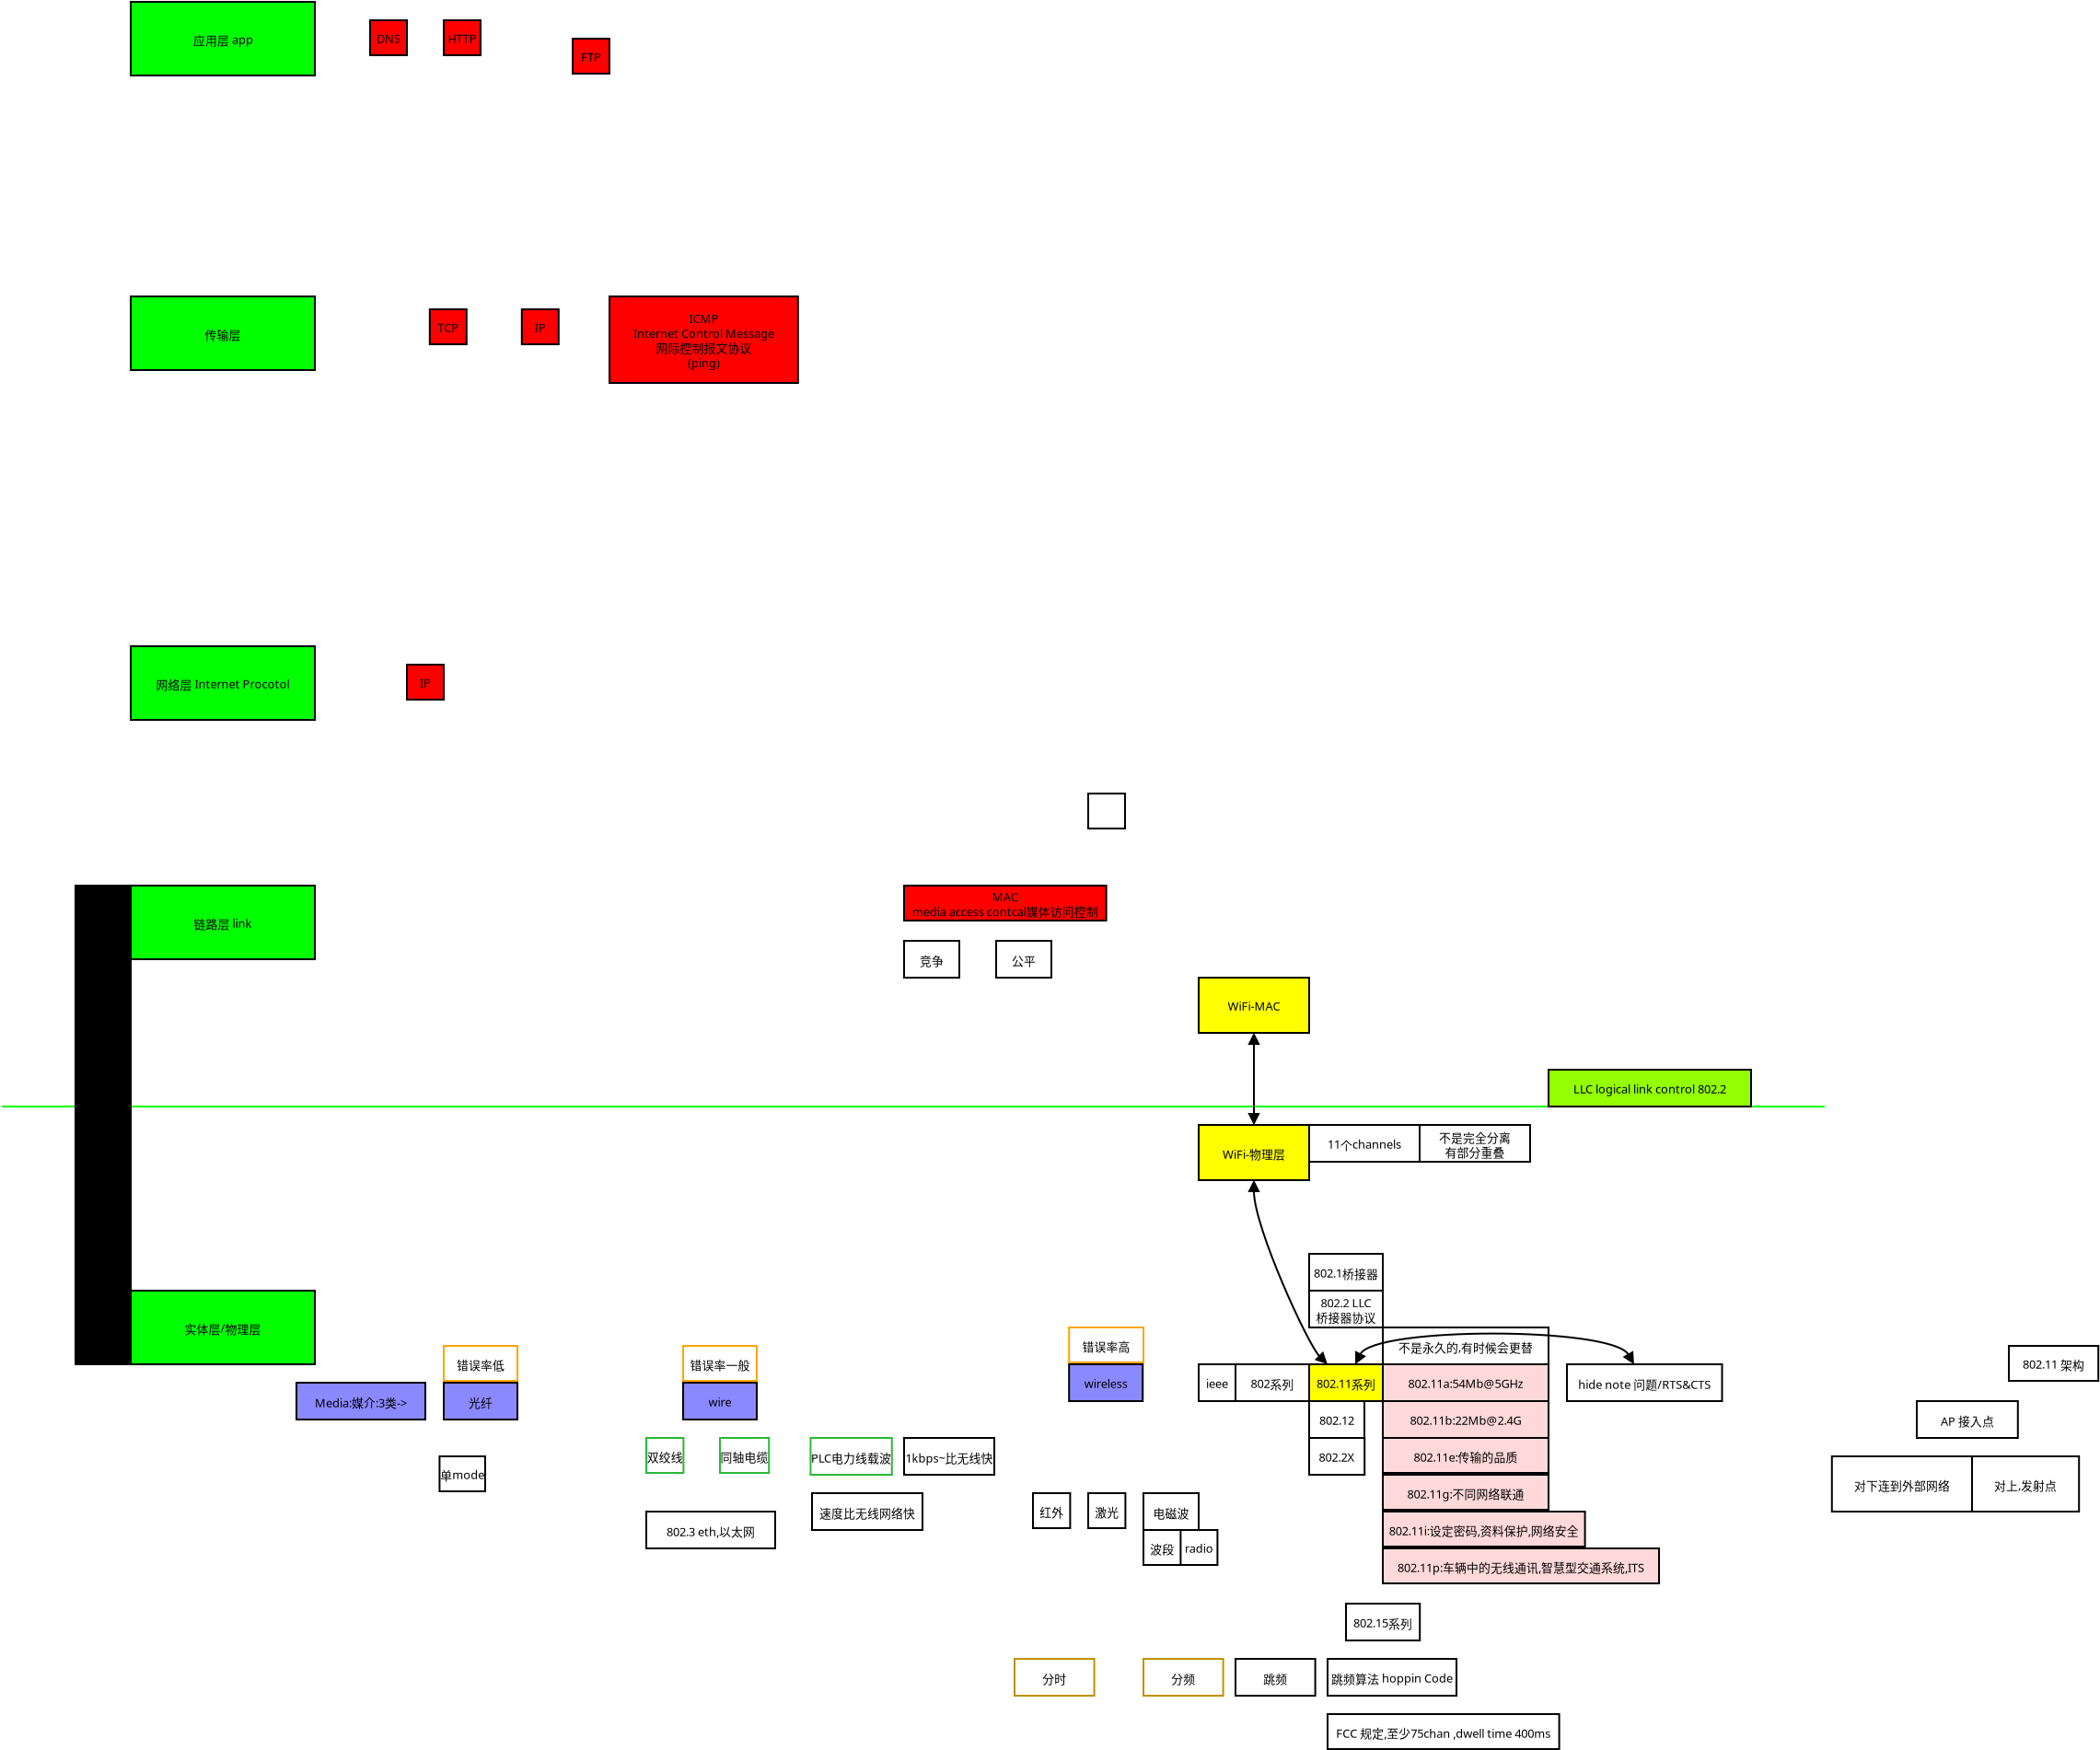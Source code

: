 <?xml version="1.0" encoding="UTF-8"?>
<dia:diagram xmlns:dia="http://www.lysator.liu.se/~alla/dia/">
  <dia:layer name="背景" visible="true" active="true">
    <dia:object type="Flowchart - Box" version="0" id="O0">
      <dia:attribute name="obj_pos">
        <dia:point val="-32,-18"/>
      </dia:attribute>
      <dia:attribute name="obj_bb">
        <dia:rectangle val="-32.05,-18.05;-21.95,-13.95"/>
      </dia:attribute>
      <dia:attribute name="elem_corner">
        <dia:point val="-32,-18"/>
      </dia:attribute>
      <dia:attribute name="elem_width">
        <dia:real val="10"/>
      </dia:attribute>
      <dia:attribute name="elem_height">
        <dia:real val="4"/>
      </dia:attribute>
      <dia:attribute name="border_width">
        <dia:real val="0.1"/>
      </dia:attribute>
      <dia:attribute name="inner_color">
        <dia:color val="#00ff00"/>
      </dia:attribute>
      <dia:attribute name="show_background">
        <dia:boolean val="true"/>
      </dia:attribute>
      <dia:attribute name="padding">
        <dia:real val="0"/>
      </dia:attribute>
      <dia:attribute name="text">
        <dia:composite type="text">
          <dia:attribute name="string">
            <dia:string>#应用层 app#</dia:string>
          </dia:attribute>
          <dia:attribute name="font">
            <dia:font family="文泉驿等宽正黑" style="48" name="Courier"/>
          </dia:attribute>
          <dia:attribute name="height">
            <dia:real val="0.8"/>
          </dia:attribute>
          <dia:attribute name="pos">
            <dia:point val="-27,-15.783"/>
          </dia:attribute>
          <dia:attribute name="color">
            <dia:color val="#000000"/>
          </dia:attribute>
          <dia:attribute name="alignment">
            <dia:enum val="1"/>
          </dia:attribute>
        </dia:composite>
      </dia:attribute>
    </dia:object>
    <dia:object type="Flowchart - Box" version="0" id="O1">
      <dia:attribute name="obj_pos">
        <dia:point val="-32,52"/>
      </dia:attribute>
      <dia:attribute name="obj_bb">
        <dia:rectangle val="-32.05,51.95;-21.95,56.05"/>
      </dia:attribute>
      <dia:attribute name="elem_corner">
        <dia:point val="-32,52"/>
      </dia:attribute>
      <dia:attribute name="elem_width">
        <dia:real val="10"/>
      </dia:attribute>
      <dia:attribute name="elem_height">
        <dia:real val="4"/>
      </dia:attribute>
      <dia:attribute name="border_width">
        <dia:real val="0.1"/>
      </dia:attribute>
      <dia:attribute name="inner_color">
        <dia:color val="#00ff00"/>
      </dia:attribute>
      <dia:attribute name="show_background">
        <dia:boolean val="true"/>
      </dia:attribute>
      <dia:attribute name="padding">
        <dia:real val="0"/>
      </dia:attribute>
      <dia:attribute name="text">
        <dia:composite type="text">
          <dia:attribute name="string">
            <dia:string>#实体层/物理层#</dia:string>
          </dia:attribute>
          <dia:attribute name="font">
            <dia:font family="文泉驿等宽正黑" style="48" name="Courier"/>
          </dia:attribute>
          <dia:attribute name="height">
            <dia:real val="0.8"/>
          </dia:attribute>
          <dia:attribute name="pos">
            <dia:point val="-27,54.217"/>
          </dia:attribute>
          <dia:attribute name="color">
            <dia:color val="#000000"/>
          </dia:attribute>
          <dia:attribute name="alignment">
            <dia:enum val="1"/>
          </dia:attribute>
        </dia:composite>
      </dia:attribute>
    </dia:object>
    <dia:object type="Flowchart - Box" version="0" id="O2">
      <dia:attribute name="obj_pos">
        <dia:point val="25,65"/>
      </dia:attribute>
      <dia:attribute name="obj_bb">
        <dia:rectangle val="24.95,64.95;27.07,66.95"/>
      </dia:attribute>
      <dia:attribute name="elem_corner">
        <dia:point val="25,65"/>
      </dia:attribute>
      <dia:attribute name="elem_width">
        <dia:real val="2.02"/>
      </dia:attribute>
      <dia:attribute name="elem_height">
        <dia:real val="1.9"/>
      </dia:attribute>
      <dia:attribute name="border_width">
        <dia:real val="0.1"/>
      </dia:attribute>
      <dia:attribute name="show_background">
        <dia:boolean val="true"/>
      </dia:attribute>
      <dia:attribute name="padding">
        <dia:real val="0"/>
      </dia:attribute>
      <dia:attribute name="text">
        <dia:composite type="text">
          <dia:attribute name="string">
            <dia:string>#radio#</dia:string>
          </dia:attribute>
          <dia:attribute name="font">
            <dia:font family="文泉驿等宽正黑" style="48" name="Courier"/>
          </dia:attribute>
          <dia:attribute name="height">
            <dia:real val="0.8"/>
          </dia:attribute>
          <dia:attribute name="pos">
            <dia:point val="26.01,66.167"/>
          </dia:attribute>
          <dia:attribute name="color">
            <dia:color val="#000000"/>
          </dia:attribute>
          <dia:attribute name="alignment">
            <dia:enum val="1"/>
          </dia:attribute>
        </dia:composite>
      </dia:attribute>
    </dia:object>
    <dia:object type="Flowchart - Box" version="0" id="O3">
      <dia:attribute name="obj_pos">
        <dia:point val="-2,57"/>
      </dia:attribute>
      <dia:attribute name="obj_bb">
        <dia:rectangle val="-2.05,56.95;2.05,59.05"/>
      </dia:attribute>
      <dia:attribute name="elem_corner">
        <dia:point val="-2,57"/>
      </dia:attribute>
      <dia:attribute name="elem_width">
        <dia:real val="4"/>
      </dia:attribute>
      <dia:attribute name="elem_height">
        <dia:real val="2"/>
      </dia:attribute>
      <dia:attribute name="border_width">
        <dia:real val="0.1"/>
      </dia:attribute>
      <dia:attribute name="inner_color">
        <dia:color val="#8b89ff"/>
      </dia:attribute>
      <dia:attribute name="show_background">
        <dia:boolean val="true"/>
      </dia:attribute>
      <dia:attribute name="padding">
        <dia:real val="0"/>
      </dia:attribute>
      <dia:attribute name="text">
        <dia:composite type="text">
          <dia:attribute name="string">
            <dia:string>#wire#</dia:string>
          </dia:attribute>
          <dia:attribute name="font">
            <dia:font family="文泉驿等宽正黑" style="48" name="Courier"/>
          </dia:attribute>
          <dia:attribute name="height">
            <dia:real val="0.8"/>
          </dia:attribute>
          <dia:attribute name="pos">
            <dia:point val="0,58.217"/>
          </dia:attribute>
          <dia:attribute name="color">
            <dia:color val="#000000"/>
          </dia:attribute>
          <dia:attribute name="alignment">
            <dia:enum val="1"/>
          </dia:attribute>
        </dia:composite>
      </dia:attribute>
    </dia:object>
    <dia:object type="Flowchart - Box" version="0" id="O4">
      <dia:attribute name="obj_pos">
        <dia:point val="18.96,56"/>
      </dia:attribute>
      <dia:attribute name="obj_bb">
        <dia:rectangle val="18.91,55.95;23.01,58.05"/>
      </dia:attribute>
      <dia:attribute name="elem_corner">
        <dia:point val="18.96,56"/>
      </dia:attribute>
      <dia:attribute name="elem_width">
        <dia:real val="4"/>
      </dia:attribute>
      <dia:attribute name="elem_height">
        <dia:real val="2"/>
      </dia:attribute>
      <dia:attribute name="border_width">
        <dia:real val="0.1"/>
      </dia:attribute>
      <dia:attribute name="inner_color">
        <dia:color val="#8b89ff"/>
      </dia:attribute>
      <dia:attribute name="show_background">
        <dia:boolean val="true"/>
      </dia:attribute>
      <dia:attribute name="padding">
        <dia:real val="0"/>
      </dia:attribute>
      <dia:attribute name="text">
        <dia:composite type="text">
          <dia:attribute name="string">
            <dia:string>#wireless#</dia:string>
          </dia:attribute>
          <dia:attribute name="font">
            <dia:font family="文泉驿等宽正黑" style="48" name="Courier"/>
          </dia:attribute>
          <dia:attribute name="height">
            <dia:real val="0.8"/>
          </dia:attribute>
          <dia:attribute name="pos">
            <dia:point val="20.96,57.217"/>
          </dia:attribute>
          <dia:attribute name="color">
            <dia:color val="#000000"/>
          </dia:attribute>
          <dia:attribute name="alignment">
            <dia:enum val="1"/>
          </dia:attribute>
        </dia:composite>
      </dia:attribute>
    </dia:object>
    <dia:object type="Flowchart - Box" version="0" id="O5">
      <dia:attribute name="obj_pos">
        <dia:point val="-4,60"/>
      </dia:attribute>
      <dia:attribute name="obj_bb">
        <dia:rectangle val="-4.05,59.95;-1.93,61.95"/>
      </dia:attribute>
      <dia:attribute name="elem_corner">
        <dia:point val="-4,60"/>
      </dia:attribute>
      <dia:attribute name="elem_width">
        <dia:real val="2.02"/>
      </dia:attribute>
      <dia:attribute name="elem_height">
        <dia:real val="1.9"/>
      </dia:attribute>
      <dia:attribute name="border_width">
        <dia:real val="0.1"/>
      </dia:attribute>
      <dia:attribute name="border_color">
        <dia:color val="#2ab934"/>
      </dia:attribute>
      <dia:attribute name="show_background">
        <dia:boolean val="true"/>
      </dia:attribute>
      <dia:attribute name="padding">
        <dia:real val="0"/>
      </dia:attribute>
      <dia:attribute name="text">
        <dia:composite type="text">
          <dia:attribute name="string">
            <dia:string>#双绞线#</dia:string>
          </dia:attribute>
          <dia:attribute name="font">
            <dia:font family="文泉驿等宽正黑" style="48" name="Courier"/>
          </dia:attribute>
          <dia:attribute name="height">
            <dia:real val="0.8"/>
          </dia:attribute>
          <dia:attribute name="pos">
            <dia:point val="-2.99,61.167"/>
          </dia:attribute>
          <dia:attribute name="color">
            <dia:color val="#000000"/>
          </dia:attribute>
          <dia:attribute name="alignment">
            <dia:enum val="1"/>
          </dia:attribute>
        </dia:composite>
      </dia:attribute>
    </dia:object>
    <dia:object type="Flowchart - Box" version="0" id="O6">
      <dia:attribute name="obj_pos">
        <dia:point val="-15,57"/>
      </dia:attribute>
      <dia:attribute name="obj_bb">
        <dia:rectangle val="-15.05,56.95;-10.95,59.05"/>
      </dia:attribute>
      <dia:attribute name="elem_corner">
        <dia:point val="-15,57"/>
      </dia:attribute>
      <dia:attribute name="elem_width">
        <dia:real val="4"/>
      </dia:attribute>
      <dia:attribute name="elem_height">
        <dia:real val="2"/>
      </dia:attribute>
      <dia:attribute name="border_width">
        <dia:real val="0.1"/>
      </dia:attribute>
      <dia:attribute name="inner_color">
        <dia:color val="#8b89ff"/>
      </dia:attribute>
      <dia:attribute name="show_background">
        <dia:boolean val="true"/>
      </dia:attribute>
      <dia:attribute name="padding">
        <dia:real val="0"/>
      </dia:attribute>
      <dia:attribute name="text">
        <dia:composite type="text">
          <dia:attribute name="string">
            <dia:string>#光纤#</dia:string>
          </dia:attribute>
          <dia:attribute name="font">
            <dia:font family="文泉驿等宽正黑" style="48" name="Courier"/>
          </dia:attribute>
          <dia:attribute name="height">
            <dia:real val="0.8"/>
          </dia:attribute>
          <dia:attribute name="pos">
            <dia:point val="-13,58.217"/>
          </dia:attribute>
          <dia:attribute name="color">
            <dia:color val="#000000"/>
          </dia:attribute>
          <dia:attribute name="alignment">
            <dia:enum val="1"/>
          </dia:attribute>
        </dia:composite>
      </dia:attribute>
    </dia:object>
    <dia:object type="Flowchart - Box" version="0" id="O7">
      <dia:attribute name="obj_pos">
        <dia:point val="0,60"/>
      </dia:attribute>
      <dia:attribute name="obj_bb">
        <dia:rectangle val="-0.05,59.95;2.71,61.95"/>
      </dia:attribute>
      <dia:attribute name="elem_corner">
        <dia:point val="0,60"/>
      </dia:attribute>
      <dia:attribute name="elem_width">
        <dia:real val="2.66"/>
      </dia:attribute>
      <dia:attribute name="elem_height">
        <dia:real val="1.9"/>
      </dia:attribute>
      <dia:attribute name="border_width">
        <dia:real val="0.1"/>
      </dia:attribute>
      <dia:attribute name="border_color">
        <dia:color val="#2ab934"/>
      </dia:attribute>
      <dia:attribute name="show_background">
        <dia:boolean val="true"/>
      </dia:attribute>
      <dia:attribute name="padding">
        <dia:real val="0"/>
      </dia:attribute>
      <dia:attribute name="text">
        <dia:composite type="text">
          <dia:attribute name="string">
            <dia:string>#同轴电缆#</dia:string>
          </dia:attribute>
          <dia:attribute name="font">
            <dia:font family="文泉驿等宽正黑" style="48" name="Courier"/>
          </dia:attribute>
          <dia:attribute name="height">
            <dia:real val="0.8"/>
          </dia:attribute>
          <dia:attribute name="pos">
            <dia:point val="1.33,61.167"/>
          </dia:attribute>
          <dia:attribute name="color">
            <dia:color val="#000000"/>
          </dia:attribute>
          <dia:attribute name="alignment">
            <dia:enum val="1"/>
          </dia:attribute>
        </dia:composite>
      </dia:attribute>
    </dia:object>
    <dia:object type="Flowchart - Box" version="0" id="O8">
      <dia:attribute name="obj_pos">
        <dia:point val="-15,61"/>
      </dia:attribute>
      <dia:attribute name="obj_bb">
        <dia:rectangle val="-15.05,60.95;-12.93,62.95"/>
      </dia:attribute>
      <dia:attribute name="elem_corner">
        <dia:point val="-15,61"/>
      </dia:attribute>
      <dia:attribute name="elem_width">
        <dia:real val="2.02"/>
      </dia:attribute>
      <dia:attribute name="elem_height">
        <dia:real val="1.9"/>
      </dia:attribute>
      <dia:attribute name="border_width">
        <dia:real val="0.1"/>
      </dia:attribute>
      <dia:attribute name="show_background">
        <dia:boolean val="true"/>
      </dia:attribute>
      <dia:attribute name="padding">
        <dia:real val="0"/>
      </dia:attribute>
      <dia:attribute name="text">
        <dia:composite type="text">
          <dia:attribute name="string">
            <dia:string>#单mode#</dia:string>
          </dia:attribute>
          <dia:attribute name="font">
            <dia:font family="文泉驿等宽正黑" style="48" name="Courier"/>
          </dia:attribute>
          <dia:attribute name="height">
            <dia:real val="0.8"/>
          </dia:attribute>
          <dia:attribute name="pos">
            <dia:point val="-13.99,62.167"/>
          </dia:attribute>
          <dia:attribute name="color">
            <dia:color val="#000000"/>
          </dia:attribute>
          <dia:attribute name="alignment">
            <dia:enum val="1"/>
          </dia:attribute>
        </dia:composite>
      </dia:attribute>
    </dia:object>
    <dia:object type="Flowchart - Box" version="0" id="O9">
      <dia:attribute name="obj_pos">
        <dia:point val="23,65"/>
      </dia:attribute>
      <dia:attribute name="obj_bb">
        <dia:rectangle val="22.95,64.95;25.07,66.95"/>
      </dia:attribute>
      <dia:attribute name="elem_corner">
        <dia:point val="23,65"/>
      </dia:attribute>
      <dia:attribute name="elem_width">
        <dia:real val="2.02"/>
      </dia:attribute>
      <dia:attribute name="elem_height">
        <dia:real val="1.9"/>
      </dia:attribute>
      <dia:attribute name="border_width">
        <dia:real val="0.1"/>
      </dia:attribute>
      <dia:attribute name="show_background">
        <dia:boolean val="true"/>
      </dia:attribute>
      <dia:attribute name="padding">
        <dia:real val="0"/>
      </dia:attribute>
      <dia:attribute name="text">
        <dia:composite type="text">
          <dia:attribute name="string">
            <dia:string>#波段#</dia:string>
          </dia:attribute>
          <dia:attribute name="font">
            <dia:font family="文泉驿等宽正黑" style="48" name="Courier"/>
          </dia:attribute>
          <dia:attribute name="height">
            <dia:real val="0.8"/>
          </dia:attribute>
          <dia:attribute name="pos">
            <dia:point val="24.01,66.167"/>
          </dia:attribute>
          <dia:attribute name="color">
            <dia:color val="#000000"/>
          </dia:attribute>
          <dia:attribute name="alignment">
            <dia:enum val="1"/>
          </dia:attribute>
        </dia:composite>
      </dia:attribute>
    </dia:object>
    <dia:object type="Flowchart - Box" version="0" id="O10">
      <dia:attribute name="obj_pos">
        <dia:point val="-32,30"/>
      </dia:attribute>
      <dia:attribute name="obj_bb">
        <dia:rectangle val="-32.05,29.95;-21.95,34.05"/>
      </dia:attribute>
      <dia:attribute name="elem_corner">
        <dia:point val="-32,30"/>
      </dia:attribute>
      <dia:attribute name="elem_width">
        <dia:real val="10"/>
      </dia:attribute>
      <dia:attribute name="elem_height">
        <dia:real val="4"/>
      </dia:attribute>
      <dia:attribute name="border_width">
        <dia:real val="0.1"/>
      </dia:attribute>
      <dia:attribute name="inner_color">
        <dia:color val="#00ff00"/>
      </dia:attribute>
      <dia:attribute name="show_background">
        <dia:boolean val="true"/>
      </dia:attribute>
      <dia:attribute name="padding">
        <dia:real val="0"/>
      </dia:attribute>
      <dia:attribute name="text">
        <dia:composite type="text">
          <dia:attribute name="string">
            <dia:string>#链路层 link#</dia:string>
          </dia:attribute>
          <dia:attribute name="font">
            <dia:font family="文泉驿等宽正黑" style="48" name="Courier"/>
          </dia:attribute>
          <dia:attribute name="height">
            <dia:real val="0.8"/>
          </dia:attribute>
          <dia:attribute name="pos">
            <dia:point val="-27,32.217"/>
          </dia:attribute>
          <dia:attribute name="color">
            <dia:color val="#000000"/>
          </dia:attribute>
          <dia:attribute name="alignment">
            <dia:enum val="1"/>
          </dia:attribute>
        </dia:composite>
      </dia:attribute>
    </dia:object>
    <dia:object type="Flowchart - Box" version="0" id="O11">
      <dia:attribute name="obj_pos">
        <dia:point val="-32,-2"/>
      </dia:attribute>
      <dia:attribute name="obj_bb">
        <dia:rectangle val="-32.05,-2.05;-21.95,2.05"/>
      </dia:attribute>
      <dia:attribute name="elem_corner">
        <dia:point val="-32,-2"/>
      </dia:attribute>
      <dia:attribute name="elem_width">
        <dia:real val="10"/>
      </dia:attribute>
      <dia:attribute name="elem_height">
        <dia:real val="4"/>
      </dia:attribute>
      <dia:attribute name="border_width">
        <dia:real val="0.1"/>
      </dia:attribute>
      <dia:attribute name="inner_color">
        <dia:color val="#00ff00"/>
      </dia:attribute>
      <dia:attribute name="show_background">
        <dia:boolean val="true"/>
      </dia:attribute>
      <dia:attribute name="padding">
        <dia:real val="0"/>
      </dia:attribute>
      <dia:attribute name="text">
        <dia:composite type="text">
          <dia:attribute name="string">
            <dia:string>#传输层#</dia:string>
          </dia:attribute>
          <dia:attribute name="font">
            <dia:font family="文泉驿等宽正黑" style="48" name="Courier"/>
          </dia:attribute>
          <dia:attribute name="height">
            <dia:real val="0.8"/>
          </dia:attribute>
          <dia:attribute name="pos">
            <dia:point val="-27,0.217"/>
          </dia:attribute>
          <dia:attribute name="color">
            <dia:color val="#000000"/>
          </dia:attribute>
          <dia:attribute name="alignment">
            <dia:enum val="1"/>
          </dia:attribute>
        </dia:composite>
      </dia:attribute>
    </dia:object>
    <dia:object type="Flowchart - Box" version="0" id="O12">
      <dia:attribute name="obj_pos">
        <dia:point val="20,25"/>
      </dia:attribute>
      <dia:attribute name="obj_bb">
        <dia:rectangle val="19.95,24.95;22.05,26.95"/>
      </dia:attribute>
      <dia:attribute name="elem_corner">
        <dia:point val="20,25"/>
      </dia:attribute>
      <dia:attribute name="elem_width">
        <dia:real val="2"/>
      </dia:attribute>
      <dia:attribute name="elem_height">
        <dia:real val="1.9"/>
      </dia:attribute>
      <dia:attribute name="border_width">
        <dia:real val="0.1"/>
      </dia:attribute>
      <dia:attribute name="show_background">
        <dia:boolean val="true"/>
      </dia:attribute>
      <dia:attribute name="padding">
        <dia:real val="0"/>
      </dia:attribute>
      <dia:attribute name="text">
        <dia:composite type="text">
          <dia:attribute name="string">
            <dia:string>##</dia:string>
          </dia:attribute>
          <dia:attribute name="font">
            <dia:font family="文泉驿等宽正黑" style="48" name="Courier"/>
          </dia:attribute>
          <dia:attribute name="height">
            <dia:real val="0.8"/>
          </dia:attribute>
          <dia:attribute name="pos">
            <dia:point val="21,26.167"/>
          </dia:attribute>
          <dia:attribute name="color">
            <dia:color val="#000000"/>
          </dia:attribute>
          <dia:attribute name="alignment">
            <dia:enum val="1"/>
          </dia:attribute>
        </dia:composite>
      </dia:attribute>
    </dia:object>
    <dia:object type="Flowchart - Box" version="0" id="O13">
      <dia:attribute name="obj_pos">
        <dia:point val="-32,17"/>
      </dia:attribute>
      <dia:attribute name="obj_bb">
        <dia:rectangle val="-32.05,16.95;-21.95,21.05"/>
      </dia:attribute>
      <dia:attribute name="elem_corner">
        <dia:point val="-32,17"/>
      </dia:attribute>
      <dia:attribute name="elem_width">
        <dia:real val="10"/>
      </dia:attribute>
      <dia:attribute name="elem_height">
        <dia:real val="4"/>
      </dia:attribute>
      <dia:attribute name="border_width">
        <dia:real val="0.1"/>
      </dia:attribute>
      <dia:attribute name="inner_color">
        <dia:color val="#00ff00"/>
      </dia:attribute>
      <dia:attribute name="show_background">
        <dia:boolean val="true"/>
      </dia:attribute>
      <dia:attribute name="padding">
        <dia:real val="0"/>
      </dia:attribute>
      <dia:attribute name="text">
        <dia:composite type="text">
          <dia:attribute name="string">
            <dia:string>#网络层 Internet Procotol#</dia:string>
          </dia:attribute>
          <dia:attribute name="font">
            <dia:font family="文泉驿等宽正黑" style="48" name="Courier"/>
          </dia:attribute>
          <dia:attribute name="height">
            <dia:real val="0.8"/>
          </dia:attribute>
          <dia:attribute name="pos">
            <dia:point val="-27,19.217"/>
          </dia:attribute>
          <dia:attribute name="color">
            <dia:color val="#000000"/>
          </dia:attribute>
          <dia:attribute name="alignment">
            <dia:enum val="1"/>
          </dia:attribute>
        </dia:composite>
      </dia:attribute>
    </dia:object>
    <dia:object type="Flowchart - Box" version="0" id="O14">
      <dia:attribute name="obj_pos">
        <dia:point val="28,72"/>
      </dia:attribute>
      <dia:attribute name="obj_bb">
        <dia:rectangle val="27.95,71.95;32.38,74.05"/>
      </dia:attribute>
      <dia:attribute name="elem_corner">
        <dia:point val="28,72"/>
      </dia:attribute>
      <dia:attribute name="elem_width">
        <dia:real val="4.33"/>
      </dia:attribute>
      <dia:attribute name="elem_height">
        <dia:real val="2"/>
      </dia:attribute>
      <dia:attribute name="border_width">
        <dia:real val="0.1"/>
      </dia:attribute>
      <dia:attribute name="show_background">
        <dia:boolean val="true"/>
      </dia:attribute>
      <dia:attribute name="padding">
        <dia:real val="0"/>
      </dia:attribute>
      <dia:attribute name="text">
        <dia:composite type="text">
          <dia:attribute name="string">
            <dia:string>#跳频#</dia:string>
          </dia:attribute>
          <dia:attribute name="font">
            <dia:font family="文泉驿等宽正黑" style="48" name="Courier"/>
          </dia:attribute>
          <dia:attribute name="height">
            <dia:real val="0.8"/>
          </dia:attribute>
          <dia:attribute name="pos">
            <dia:point val="30.165,73.217"/>
          </dia:attribute>
          <dia:attribute name="color">
            <dia:color val="#000000"/>
          </dia:attribute>
          <dia:attribute name="alignment">
            <dia:enum val="1"/>
          </dia:attribute>
        </dia:composite>
      </dia:attribute>
    </dia:object>
    <dia:object type="Flowchart - Box" version="0" id="O15">
      <dia:attribute name="obj_pos">
        <dia:point val="23,72"/>
      </dia:attribute>
      <dia:attribute name="obj_bb">
        <dia:rectangle val="22.95,71.95;27.38,74.05"/>
      </dia:attribute>
      <dia:attribute name="elem_corner">
        <dia:point val="23,72"/>
      </dia:attribute>
      <dia:attribute name="elem_width">
        <dia:real val="4.33"/>
      </dia:attribute>
      <dia:attribute name="elem_height">
        <dia:real val="2"/>
      </dia:attribute>
      <dia:attribute name="border_width">
        <dia:real val="0.1"/>
      </dia:attribute>
      <dia:attribute name="border_color">
        <dia:color val="#bf9100"/>
      </dia:attribute>
      <dia:attribute name="show_background">
        <dia:boolean val="true"/>
      </dia:attribute>
      <dia:attribute name="padding">
        <dia:real val="0"/>
      </dia:attribute>
      <dia:attribute name="text">
        <dia:composite type="text">
          <dia:attribute name="string">
            <dia:string>#分频#</dia:string>
          </dia:attribute>
          <dia:attribute name="font">
            <dia:font family="文泉驿等宽正黑" style="48" name="Courier"/>
          </dia:attribute>
          <dia:attribute name="height">
            <dia:real val="0.8"/>
          </dia:attribute>
          <dia:attribute name="pos">
            <dia:point val="25.165,73.217"/>
          </dia:attribute>
          <dia:attribute name="color">
            <dia:color val="#000000"/>
          </dia:attribute>
          <dia:attribute name="alignment">
            <dia:enum val="1"/>
          </dia:attribute>
        </dia:composite>
      </dia:attribute>
    </dia:object>
    <dia:object type="Flowchart - Box" version="0" id="O16">
      <dia:attribute name="obj_pos">
        <dia:point val="16,72"/>
      </dia:attribute>
      <dia:attribute name="obj_bb">
        <dia:rectangle val="15.95,71.95;20.38,74.05"/>
      </dia:attribute>
      <dia:attribute name="elem_corner">
        <dia:point val="16,72"/>
      </dia:attribute>
      <dia:attribute name="elem_width">
        <dia:real val="4.33"/>
      </dia:attribute>
      <dia:attribute name="elem_height">
        <dia:real val="2"/>
      </dia:attribute>
      <dia:attribute name="border_width">
        <dia:real val="0.1"/>
      </dia:attribute>
      <dia:attribute name="border_color">
        <dia:color val="#bf9100"/>
      </dia:attribute>
      <dia:attribute name="show_background">
        <dia:boolean val="true"/>
      </dia:attribute>
      <dia:attribute name="padding">
        <dia:real val="0"/>
      </dia:attribute>
      <dia:attribute name="text">
        <dia:composite type="text">
          <dia:attribute name="string">
            <dia:string>#分时#</dia:string>
          </dia:attribute>
          <dia:attribute name="font">
            <dia:font family="文泉驿等宽正黑" style="48" name="Courier"/>
          </dia:attribute>
          <dia:attribute name="height">
            <dia:real val="0.8"/>
          </dia:attribute>
          <dia:attribute name="pos">
            <dia:point val="18.165,73.217"/>
          </dia:attribute>
          <dia:attribute name="color">
            <dia:color val="#000000"/>
          </dia:attribute>
          <dia:attribute name="alignment">
            <dia:enum val="1"/>
          </dia:attribute>
        </dia:composite>
      </dia:attribute>
    </dia:object>
    <dia:object type="Flowchart - Box" version="0" id="O17">
      <dia:attribute name="obj_pos">
        <dia:point val="33,72"/>
      </dia:attribute>
      <dia:attribute name="obj_bb">
        <dia:rectangle val="32.95,71.95;40.05,74.05"/>
      </dia:attribute>
      <dia:attribute name="elem_corner">
        <dia:point val="33,72"/>
      </dia:attribute>
      <dia:attribute name="elem_width">
        <dia:real val="7"/>
      </dia:attribute>
      <dia:attribute name="elem_height">
        <dia:real val="2"/>
      </dia:attribute>
      <dia:attribute name="border_width">
        <dia:real val="0.1"/>
      </dia:attribute>
      <dia:attribute name="show_background">
        <dia:boolean val="true"/>
      </dia:attribute>
      <dia:attribute name="padding">
        <dia:real val="0"/>
      </dia:attribute>
      <dia:attribute name="text">
        <dia:composite type="text">
          <dia:attribute name="string">
            <dia:string>#跳频算法 hoppin Code#</dia:string>
          </dia:attribute>
          <dia:attribute name="font">
            <dia:font family="文泉驿等宽正黑" style="48" name="Courier"/>
          </dia:attribute>
          <dia:attribute name="height">
            <dia:real val="0.8"/>
          </dia:attribute>
          <dia:attribute name="pos">
            <dia:point val="36.5,73.217"/>
          </dia:attribute>
          <dia:attribute name="color">
            <dia:color val="#000000"/>
          </dia:attribute>
          <dia:attribute name="alignment">
            <dia:enum val="1"/>
          </dia:attribute>
        </dia:composite>
      </dia:attribute>
    </dia:object>
    <dia:object type="Flowchart - Box" version="0" id="O18">
      <dia:attribute name="obj_pos">
        <dia:point val="33,75"/>
      </dia:attribute>
      <dia:attribute name="obj_bb">
        <dia:rectangle val="32.95,74.95;45.63,76.95"/>
      </dia:attribute>
      <dia:attribute name="elem_corner">
        <dia:point val="33,75"/>
      </dia:attribute>
      <dia:attribute name="elem_width">
        <dia:real val="12.58"/>
      </dia:attribute>
      <dia:attribute name="elem_height">
        <dia:real val="1.9"/>
      </dia:attribute>
      <dia:attribute name="border_width">
        <dia:real val="0.1"/>
      </dia:attribute>
      <dia:attribute name="show_background">
        <dia:boolean val="true"/>
      </dia:attribute>
      <dia:attribute name="padding">
        <dia:real val="0"/>
      </dia:attribute>
      <dia:attribute name="text">
        <dia:composite type="text">
          <dia:attribute name="string">
            <dia:string>#FCC 规定,至少75chan ,dwell time 400ms#</dia:string>
          </dia:attribute>
          <dia:attribute name="font">
            <dia:font family="文泉驿等宽正黑" style="48" name="Courier"/>
          </dia:attribute>
          <dia:attribute name="height">
            <dia:real val="0.8"/>
          </dia:attribute>
          <dia:attribute name="pos">
            <dia:point val="39.29,76.167"/>
          </dia:attribute>
          <dia:attribute name="color">
            <dia:color val="#000000"/>
          </dia:attribute>
          <dia:attribute name="alignment">
            <dia:enum val="1"/>
          </dia:attribute>
        </dia:composite>
      </dia:attribute>
    </dia:object>
    <dia:object type="Flowchart - Box" version="0" id="O19">
      <dia:attribute name="obj_pos">
        <dia:point val="-15,55"/>
      </dia:attribute>
      <dia:attribute name="obj_bb">
        <dia:rectangle val="-15.05,54.95;-10.95,56.95"/>
      </dia:attribute>
      <dia:attribute name="elem_corner">
        <dia:point val="-15,55"/>
      </dia:attribute>
      <dia:attribute name="elem_width">
        <dia:real val="4.0"/>
      </dia:attribute>
      <dia:attribute name="elem_height">
        <dia:real val="1.9"/>
      </dia:attribute>
      <dia:attribute name="border_width">
        <dia:real val="0.1"/>
      </dia:attribute>
      <dia:attribute name="border_color">
        <dia:color val="#ffa500"/>
      </dia:attribute>
      <dia:attribute name="show_background">
        <dia:boolean val="true"/>
      </dia:attribute>
      <dia:attribute name="padding">
        <dia:real val="0"/>
      </dia:attribute>
      <dia:attribute name="text">
        <dia:composite type="text">
          <dia:attribute name="string">
            <dia:string>#错误率低#</dia:string>
          </dia:attribute>
          <dia:attribute name="font">
            <dia:font family="文泉驿等宽正黑" style="48" name="Courier"/>
          </dia:attribute>
          <dia:attribute name="height">
            <dia:real val="0.8"/>
          </dia:attribute>
          <dia:attribute name="pos">
            <dia:point val="-13,56.167"/>
          </dia:attribute>
          <dia:attribute name="color">
            <dia:color val="#000000"/>
          </dia:attribute>
          <dia:attribute name="alignment">
            <dia:enum val="1"/>
          </dia:attribute>
        </dia:composite>
      </dia:attribute>
    </dia:object>
    <dia:object type="Flowchart - Box" version="0" id="O20">
      <dia:attribute name="obj_pos">
        <dia:point val="-2,55"/>
      </dia:attribute>
      <dia:attribute name="obj_bb">
        <dia:rectangle val="-2.05,54.95;2.05,56.95"/>
      </dia:attribute>
      <dia:attribute name="elem_corner">
        <dia:point val="-2,55"/>
      </dia:attribute>
      <dia:attribute name="elem_width">
        <dia:real val="4"/>
      </dia:attribute>
      <dia:attribute name="elem_height">
        <dia:real val="1.9"/>
      </dia:attribute>
      <dia:attribute name="border_width">
        <dia:real val="0.1"/>
      </dia:attribute>
      <dia:attribute name="border_color">
        <dia:color val="#ffa500"/>
      </dia:attribute>
      <dia:attribute name="show_background">
        <dia:boolean val="true"/>
      </dia:attribute>
      <dia:attribute name="padding">
        <dia:real val="0"/>
      </dia:attribute>
      <dia:attribute name="text">
        <dia:composite type="text">
          <dia:attribute name="string">
            <dia:string>#错误率一般#</dia:string>
          </dia:attribute>
          <dia:attribute name="font">
            <dia:font family="文泉驿等宽正黑" style="48" name="Courier"/>
          </dia:attribute>
          <dia:attribute name="height">
            <dia:real val="0.8"/>
          </dia:attribute>
          <dia:attribute name="pos">
            <dia:point val="0,56.167"/>
          </dia:attribute>
          <dia:attribute name="color">
            <dia:color val="#000000"/>
          </dia:attribute>
          <dia:attribute name="alignment">
            <dia:enum val="1"/>
          </dia:attribute>
        </dia:composite>
      </dia:attribute>
    </dia:object>
    <dia:object type="Flowchart - Box" version="0" id="O21">
      <dia:attribute name="obj_pos">
        <dia:point val="18.96,54"/>
      </dia:attribute>
      <dia:attribute name="obj_bb">
        <dia:rectangle val="18.91,53.95;23.05,55.95"/>
      </dia:attribute>
      <dia:attribute name="elem_corner">
        <dia:point val="18.96,54"/>
      </dia:attribute>
      <dia:attribute name="elem_width">
        <dia:real val="4.04"/>
      </dia:attribute>
      <dia:attribute name="elem_height">
        <dia:real val="1.9"/>
      </dia:attribute>
      <dia:attribute name="border_width">
        <dia:real val="0.1"/>
      </dia:attribute>
      <dia:attribute name="border_color">
        <dia:color val="#ffa500"/>
      </dia:attribute>
      <dia:attribute name="show_background">
        <dia:boolean val="true"/>
      </dia:attribute>
      <dia:attribute name="padding">
        <dia:real val="0"/>
      </dia:attribute>
      <dia:attribute name="text">
        <dia:composite type="text">
          <dia:attribute name="string">
            <dia:string>#错误率高#</dia:string>
          </dia:attribute>
          <dia:attribute name="font">
            <dia:font family="文泉驿等宽正黑" style="48" name="Courier"/>
          </dia:attribute>
          <dia:attribute name="height">
            <dia:real val="0.8"/>
          </dia:attribute>
          <dia:attribute name="pos">
            <dia:point val="20.98,55.167"/>
          </dia:attribute>
          <dia:attribute name="color">
            <dia:color val="#000000"/>
          </dia:attribute>
          <dia:attribute name="alignment">
            <dia:enum val="1"/>
          </dia:attribute>
        </dia:composite>
      </dia:attribute>
    </dia:object>
    <dia:object type="Flowchart - Box" version="0" id="O22">
      <dia:attribute name="obj_pos">
        <dia:point val="28,56"/>
      </dia:attribute>
      <dia:attribute name="obj_bb">
        <dia:rectangle val="27.95,55.95;32.05,58.05"/>
      </dia:attribute>
      <dia:attribute name="elem_corner">
        <dia:point val="28,56"/>
      </dia:attribute>
      <dia:attribute name="elem_width">
        <dia:real val="4"/>
      </dia:attribute>
      <dia:attribute name="elem_height">
        <dia:real val="2"/>
      </dia:attribute>
      <dia:attribute name="border_width">
        <dia:real val="0.1"/>
      </dia:attribute>
      <dia:attribute name="show_background">
        <dia:boolean val="true"/>
      </dia:attribute>
      <dia:attribute name="padding">
        <dia:real val="0"/>
      </dia:attribute>
      <dia:attribute name="text">
        <dia:composite type="text">
          <dia:attribute name="string">
            <dia:string>#802系列#</dia:string>
          </dia:attribute>
          <dia:attribute name="font">
            <dia:font family="文泉驿等宽正黑" style="48" name="Courier"/>
          </dia:attribute>
          <dia:attribute name="height">
            <dia:real val="0.8"/>
          </dia:attribute>
          <dia:attribute name="pos">
            <dia:point val="30,57.217"/>
          </dia:attribute>
          <dia:attribute name="color">
            <dia:color val="#000000"/>
          </dia:attribute>
          <dia:attribute name="alignment">
            <dia:enum val="1"/>
          </dia:attribute>
        </dia:composite>
      </dia:attribute>
    </dia:object>
    <dia:object type="Flowchart - Box" version="0" id="O23">
      <dia:attribute name="obj_pos">
        <dia:point val="-4,64"/>
      </dia:attribute>
      <dia:attribute name="obj_bb">
        <dia:rectangle val="-4.05,63.95;3.05,66.05"/>
      </dia:attribute>
      <dia:attribute name="elem_corner">
        <dia:point val="-4,64"/>
      </dia:attribute>
      <dia:attribute name="elem_width">
        <dia:real val="7"/>
      </dia:attribute>
      <dia:attribute name="elem_height">
        <dia:real val="2"/>
      </dia:attribute>
      <dia:attribute name="border_width">
        <dia:real val="0.1"/>
      </dia:attribute>
      <dia:attribute name="show_background">
        <dia:boolean val="true"/>
      </dia:attribute>
      <dia:attribute name="padding">
        <dia:real val="0"/>
      </dia:attribute>
      <dia:attribute name="text">
        <dia:composite type="text">
          <dia:attribute name="string">
            <dia:string>#802.3 eth,以太网#</dia:string>
          </dia:attribute>
          <dia:attribute name="font">
            <dia:font family="文泉驿等宽正黑" style="48" name="Courier"/>
          </dia:attribute>
          <dia:attribute name="height">
            <dia:real val="0.8"/>
          </dia:attribute>
          <dia:attribute name="pos">
            <dia:point val="-0.5,65.217"/>
          </dia:attribute>
          <dia:attribute name="color">
            <dia:color val="#000000"/>
          </dia:attribute>
          <dia:attribute name="alignment">
            <dia:enum val="1"/>
          </dia:attribute>
        </dia:composite>
      </dia:attribute>
    </dia:object>
    <dia:object type="Flowchart - Box" version="0" id="O24">
      <dia:attribute name="obj_pos">
        <dia:point val="26,56"/>
      </dia:attribute>
      <dia:attribute name="obj_bb">
        <dia:rectangle val="25.95,55.95;28.05,58.05"/>
      </dia:attribute>
      <dia:attribute name="elem_corner">
        <dia:point val="26,56"/>
      </dia:attribute>
      <dia:attribute name="elem_width">
        <dia:real val="2"/>
      </dia:attribute>
      <dia:attribute name="elem_height">
        <dia:real val="2"/>
      </dia:attribute>
      <dia:attribute name="border_width">
        <dia:real val="0.1"/>
      </dia:attribute>
      <dia:attribute name="show_background">
        <dia:boolean val="true"/>
      </dia:attribute>
      <dia:attribute name="padding">
        <dia:real val="0"/>
      </dia:attribute>
      <dia:attribute name="text">
        <dia:composite type="text">
          <dia:attribute name="string">
            <dia:string>#ieee#</dia:string>
          </dia:attribute>
          <dia:attribute name="font">
            <dia:font family="文泉驿等宽正黑" style="48" name="Courier"/>
          </dia:attribute>
          <dia:attribute name="height">
            <dia:real val="0.8"/>
          </dia:attribute>
          <dia:attribute name="pos">
            <dia:point val="27,57.217"/>
          </dia:attribute>
          <dia:attribute name="color">
            <dia:color val="#000000"/>
          </dia:attribute>
          <dia:attribute name="alignment">
            <dia:enum val="1"/>
          </dia:attribute>
        </dia:composite>
      </dia:attribute>
    </dia:object>
    <dia:object type="Flowchart - Box" version="0" id="O25">
      <dia:attribute name="obj_pos">
        <dia:point val="32,56"/>
      </dia:attribute>
      <dia:attribute name="obj_bb">
        <dia:rectangle val="31.95,55.95;36.06,58.05"/>
      </dia:attribute>
      <dia:attribute name="elem_corner">
        <dia:point val="32,56"/>
      </dia:attribute>
      <dia:attribute name="elem_width">
        <dia:real val="4.01"/>
      </dia:attribute>
      <dia:attribute name="elem_height">
        <dia:real val="2"/>
      </dia:attribute>
      <dia:attribute name="border_width">
        <dia:real val="0.1"/>
      </dia:attribute>
      <dia:attribute name="inner_color">
        <dia:color val="#ffff00"/>
      </dia:attribute>
      <dia:attribute name="show_background">
        <dia:boolean val="true"/>
      </dia:attribute>
      <dia:attribute name="padding">
        <dia:real val="0"/>
      </dia:attribute>
      <dia:attribute name="text">
        <dia:composite type="text">
          <dia:attribute name="string">
            <dia:string>#802.11系列#</dia:string>
          </dia:attribute>
          <dia:attribute name="font">
            <dia:font family="文泉驿等宽正黑" style="48" name="Courier"/>
          </dia:attribute>
          <dia:attribute name="height">
            <dia:real val="0.8"/>
          </dia:attribute>
          <dia:attribute name="pos">
            <dia:point val="34.005,57.217"/>
          </dia:attribute>
          <dia:attribute name="color">
            <dia:color val="#000000"/>
          </dia:attribute>
          <dia:attribute name="alignment">
            <dia:enum val="1"/>
          </dia:attribute>
        </dia:composite>
      </dia:attribute>
    </dia:object>
    <dia:object type="Flowchart - Box" version="0" id="O26">
      <dia:attribute name="obj_pos">
        <dia:point val="36,56"/>
      </dia:attribute>
      <dia:attribute name="obj_bb">
        <dia:rectangle val="35.95,55.95;45.05,58.05"/>
      </dia:attribute>
      <dia:attribute name="elem_corner">
        <dia:point val="36,56"/>
      </dia:attribute>
      <dia:attribute name="elem_width">
        <dia:real val="9"/>
      </dia:attribute>
      <dia:attribute name="elem_height">
        <dia:real val="2"/>
      </dia:attribute>
      <dia:attribute name="border_width">
        <dia:real val="0.1"/>
      </dia:attribute>
      <dia:attribute name="inner_color">
        <dia:color val="#ffd9d9"/>
      </dia:attribute>
      <dia:attribute name="show_background">
        <dia:boolean val="true"/>
      </dia:attribute>
      <dia:attribute name="padding">
        <dia:real val="0"/>
      </dia:attribute>
      <dia:attribute name="text">
        <dia:composite type="text">
          <dia:attribute name="string">
            <dia:string>#802.11a:54Mb@5GHz#</dia:string>
          </dia:attribute>
          <dia:attribute name="font">
            <dia:font family="文泉驿等宽正黑" style="48" name="Courier"/>
          </dia:attribute>
          <dia:attribute name="height">
            <dia:real val="0.8"/>
          </dia:attribute>
          <dia:attribute name="pos">
            <dia:point val="40.5,57.217"/>
          </dia:attribute>
          <dia:attribute name="color">
            <dia:color val="#000000"/>
          </dia:attribute>
          <dia:attribute name="alignment">
            <dia:enum val="1"/>
          </dia:attribute>
        </dia:composite>
      </dia:attribute>
    </dia:object>
    <dia:object type="Flowchart - Box" version="0" id="O27">
      <dia:attribute name="obj_pos">
        <dia:point val="36,58"/>
      </dia:attribute>
      <dia:attribute name="obj_bb">
        <dia:rectangle val="35.95,57.95;45.05,60.05"/>
      </dia:attribute>
      <dia:attribute name="elem_corner">
        <dia:point val="36,58"/>
      </dia:attribute>
      <dia:attribute name="elem_width">
        <dia:real val="9"/>
      </dia:attribute>
      <dia:attribute name="elem_height">
        <dia:real val="2"/>
      </dia:attribute>
      <dia:attribute name="border_width">
        <dia:real val="0.1"/>
      </dia:attribute>
      <dia:attribute name="inner_color">
        <dia:color val="#ffd9d9"/>
      </dia:attribute>
      <dia:attribute name="show_background">
        <dia:boolean val="true"/>
      </dia:attribute>
      <dia:attribute name="padding">
        <dia:real val="0"/>
      </dia:attribute>
      <dia:attribute name="text">
        <dia:composite type="text">
          <dia:attribute name="string">
            <dia:string>#802.11b:22Mb@2.4G#</dia:string>
          </dia:attribute>
          <dia:attribute name="font">
            <dia:font family="文泉驿等宽正黑" style="48" name="Courier"/>
          </dia:attribute>
          <dia:attribute name="height">
            <dia:real val="0.8"/>
          </dia:attribute>
          <dia:attribute name="pos">
            <dia:point val="40.5,59.217"/>
          </dia:attribute>
          <dia:attribute name="color">
            <dia:color val="#000000"/>
          </dia:attribute>
          <dia:attribute name="alignment">
            <dia:enum val="1"/>
          </dia:attribute>
        </dia:composite>
      </dia:attribute>
    </dia:object>
    <dia:object type="Flowchart - Box" version="0" id="O28">
      <dia:attribute name="obj_pos">
        <dia:point val="36,54"/>
      </dia:attribute>
      <dia:attribute name="obj_bb">
        <dia:rectangle val="35.95,53.95;45.05,56.05"/>
      </dia:attribute>
      <dia:attribute name="elem_corner">
        <dia:point val="36,54"/>
      </dia:attribute>
      <dia:attribute name="elem_width">
        <dia:real val="9"/>
      </dia:attribute>
      <dia:attribute name="elem_height">
        <dia:real val="2"/>
      </dia:attribute>
      <dia:attribute name="border_width">
        <dia:real val="0.1"/>
      </dia:attribute>
      <dia:attribute name="show_background">
        <dia:boolean val="true"/>
      </dia:attribute>
      <dia:attribute name="padding">
        <dia:real val="0"/>
      </dia:attribute>
      <dia:attribute name="text">
        <dia:composite type="text">
          <dia:attribute name="string">
            <dia:string>#不是永久的,有时候会更替#</dia:string>
          </dia:attribute>
          <dia:attribute name="font">
            <dia:font family="文泉驿等宽正黑" style="48" name="Courier"/>
          </dia:attribute>
          <dia:attribute name="height">
            <dia:real val="0.8"/>
          </dia:attribute>
          <dia:attribute name="pos">
            <dia:point val="40.5,55.217"/>
          </dia:attribute>
          <dia:attribute name="color">
            <dia:color val="#000000"/>
          </dia:attribute>
          <dia:attribute name="alignment">
            <dia:enum val="1"/>
          </dia:attribute>
        </dia:composite>
      </dia:attribute>
    </dia:object>
    <dia:object type="Flowchart - Box" version="0" id="O29">
      <dia:attribute name="obj_pos">
        <dia:point val="36,60"/>
      </dia:attribute>
      <dia:attribute name="obj_bb">
        <dia:rectangle val="35.95,59.95;45.05,61.95"/>
      </dia:attribute>
      <dia:attribute name="elem_corner">
        <dia:point val="36,60"/>
      </dia:attribute>
      <dia:attribute name="elem_width">
        <dia:real val="9"/>
      </dia:attribute>
      <dia:attribute name="elem_height">
        <dia:real val="1.9"/>
      </dia:attribute>
      <dia:attribute name="border_width">
        <dia:real val="0.1"/>
      </dia:attribute>
      <dia:attribute name="inner_color">
        <dia:color val="#ffd9d9"/>
      </dia:attribute>
      <dia:attribute name="show_background">
        <dia:boolean val="true"/>
      </dia:attribute>
      <dia:attribute name="padding">
        <dia:real val="0"/>
      </dia:attribute>
      <dia:attribute name="text">
        <dia:composite type="text">
          <dia:attribute name="string">
            <dia:string>#802.11e:传输的品质#</dia:string>
          </dia:attribute>
          <dia:attribute name="font">
            <dia:font family="文泉驿等宽正黑" style="48" name="Courier"/>
          </dia:attribute>
          <dia:attribute name="height">
            <dia:real val="0.8"/>
          </dia:attribute>
          <dia:attribute name="pos">
            <dia:point val="40.5,61.167"/>
          </dia:attribute>
          <dia:attribute name="color">
            <dia:color val="#000000"/>
          </dia:attribute>
          <dia:attribute name="alignment">
            <dia:enum val="1"/>
          </dia:attribute>
        </dia:composite>
      </dia:attribute>
    </dia:object>
    <dia:object type="Flowchart - Box" version="0" id="O30">
      <dia:attribute name="obj_pos">
        <dia:point val="36,62"/>
      </dia:attribute>
      <dia:attribute name="obj_bb">
        <dia:rectangle val="35.95,61.95;45.05,63.95"/>
      </dia:attribute>
      <dia:attribute name="elem_corner">
        <dia:point val="36,62"/>
      </dia:attribute>
      <dia:attribute name="elem_width">
        <dia:real val="9"/>
      </dia:attribute>
      <dia:attribute name="elem_height">
        <dia:real val="1.9"/>
      </dia:attribute>
      <dia:attribute name="border_width">
        <dia:real val="0.1"/>
      </dia:attribute>
      <dia:attribute name="inner_color">
        <dia:color val="#ffd9d9"/>
      </dia:attribute>
      <dia:attribute name="show_background">
        <dia:boolean val="true"/>
      </dia:attribute>
      <dia:attribute name="padding">
        <dia:real val="0"/>
      </dia:attribute>
      <dia:attribute name="text">
        <dia:composite type="text">
          <dia:attribute name="string">
            <dia:string>#802.11g:不同网络联通#</dia:string>
          </dia:attribute>
          <dia:attribute name="font">
            <dia:font family="文泉驿等宽正黑" style="48" name="Courier"/>
          </dia:attribute>
          <dia:attribute name="height">
            <dia:real val="0.8"/>
          </dia:attribute>
          <dia:attribute name="pos">
            <dia:point val="40.5,63.167"/>
          </dia:attribute>
          <dia:attribute name="color">
            <dia:color val="#000000"/>
          </dia:attribute>
          <dia:attribute name="alignment">
            <dia:enum val="1"/>
          </dia:attribute>
        </dia:composite>
      </dia:attribute>
    </dia:object>
    <dia:object type="Flowchart - Box" version="0" id="O31">
      <dia:attribute name="obj_pos">
        <dia:point val="36,64"/>
      </dia:attribute>
      <dia:attribute name="obj_bb">
        <dia:rectangle val="35.95,63.95;47.03,65.95"/>
      </dia:attribute>
      <dia:attribute name="elem_corner">
        <dia:point val="36,64"/>
      </dia:attribute>
      <dia:attribute name="elem_width">
        <dia:real val="10.98"/>
      </dia:attribute>
      <dia:attribute name="elem_height">
        <dia:real val="1.9"/>
      </dia:attribute>
      <dia:attribute name="border_width">
        <dia:real val="0.1"/>
      </dia:attribute>
      <dia:attribute name="inner_color">
        <dia:color val="#ffd9d9"/>
      </dia:attribute>
      <dia:attribute name="show_background">
        <dia:boolean val="true"/>
      </dia:attribute>
      <dia:attribute name="padding">
        <dia:real val="0"/>
      </dia:attribute>
      <dia:attribute name="text">
        <dia:composite type="text">
          <dia:attribute name="string">
            <dia:string>#802.11i:设定密码,资料保护,网络安全#</dia:string>
          </dia:attribute>
          <dia:attribute name="font">
            <dia:font family="文泉驿等宽正黑" style="48" name="Courier"/>
          </dia:attribute>
          <dia:attribute name="height">
            <dia:real val="0.8"/>
          </dia:attribute>
          <dia:attribute name="pos">
            <dia:point val="41.49,65.167"/>
          </dia:attribute>
          <dia:attribute name="color">
            <dia:color val="#000000"/>
          </dia:attribute>
          <dia:attribute name="alignment">
            <dia:enum val="1"/>
          </dia:attribute>
        </dia:composite>
      </dia:attribute>
    </dia:object>
    <dia:object type="Flowchart - Box" version="0" id="O32">
      <dia:attribute name="obj_pos">
        <dia:point val="36,66"/>
      </dia:attribute>
      <dia:attribute name="obj_bb">
        <dia:rectangle val="35.95,65.95;51.05,67.95"/>
      </dia:attribute>
      <dia:attribute name="elem_corner">
        <dia:point val="36,66"/>
      </dia:attribute>
      <dia:attribute name="elem_width">
        <dia:real val="15"/>
      </dia:attribute>
      <dia:attribute name="elem_height">
        <dia:real val="1.9"/>
      </dia:attribute>
      <dia:attribute name="border_width">
        <dia:real val="0.1"/>
      </dia:attribute>
      <dia:attribute name="inner_color">
        <dia:color val="#ffd9d9"/>
      </dia:attribute>
      <dia:attribute name="show_background">
        <dia:boolean val="true"/>
      </dia:attribute>
      <dia:attribute name="padding">
        <dia:real val="0"/>
      </dia:attribute>
      <dia:attribute name="text">
        <dia:composite type="text">
          <dia:attribute name="string">
            <dia:string>#802.11p:车辆中的无线通讯,智慧型交通系统,ITS#</dia:string>
          </dia:attribute>
          <dia:attribute name="font">
            <dia:font family="文泉驿等宽正黑" style="48" name="Courier"/>
          </dia:attribute>
          <dia:attribute name="height">
            <dia:real val="0.8"/>
          </dia:attribute>
          <dia:attribute name="pos">
            <dia:point val="43.5,67.167"/>
          </dia:attribute>
          <dia:attribute name="color">
            <dia:color val="#000000"/>
          </dia:attribute>
          <dia:attribute name="alignment">
            <dia:enum val="1"/>
          </dia:attribute>
        </dia:composite>
      </dia:attribute>
    </dia:object>
    <dia:object type="Flowchart - Box" version="0" id="O33">
      <dia:attribute name="obj_pos">
        <dia:point val="5,60"/>
      </dia:attribute>
      <dia:attribute name="obj_bb">
        <dia:rectangle val="4.95,59.95;9.31,62.05"/>
      </dia:attribute>
      <dia:attribute name="elem_corner">
        <dia:point val="5,60"/>
      </dia:attribute>
      <dia:attribute name="elem_width">
        <dia:real val="4.26"/>
      </dia:attribute>
      <dia:attribute name="elem_height">
        <dia:real val="2"/>
      </dia:attribute>
      <dia:attribute name="border_width">
        <dia:real val="0.1"/>
      </dia:attribute>
      <dia:attribute name="border_color">
        <dia:color val="#2ab934"/>
      </dia:attribute>
      <dia:attribute name="show_background">
        <dia:boolean val="true"/>
      </dia:attribute>
      <dia:attribute name="padding">
        <dia:real val="0"/>
      </dia:attribute>
      <dia:attribute name="text">
        <dia:composite type="text">
          <dia:attribute name="string">
            <dia:string>#PLC电力线载波#</dia:string>
          </dia:attribute>
          <dia:attribute name="font">
            <dia:font family="文泉驿等宽正黑" style="48" name="Courier"/>
          </dia:attribute>
          <dia:attribute name="height">
            <dia:real val="0.8"/>
          </dia:attribute>
          <dia:attribute name="pos">
            <dia:point val="7.13,61.217"/>
          </dia:attribute>
          <dia:attribute name="color">
            <dia:color val="#000000"/>
          </dia:attribute>
          <dia:attribute name="alignment">
            <dia:enum val="1"/>
          </dia:attribute>
        </dia:composite>
      </dia:attribute>
    </dia:object>
    <dia:object type="Flowchart - Box" version="0" id="O34">
      <dia:attribute name="obj_pos">
        <dia:point val="5,63"/>
      </dia:attribute>
      <dia:attribute name="obj_bb">
        <dia:rectangle val="4.95,62.95;11.05,65.05"/>
      </dia:attribute>
      <dia:attribute name="elem_corner">
        <dia:point val="5,63"/>
      </dia:attribute>
      <dia:attribute name="elem_width">
        <dia:real val="6"/>
      </dia:attribute>
      <dia:attribute name="elem_height">
        <dia:real val="2"/>
      </dia:attribute>
      <dia:attribute name="border_width">
        <dia:real val="0.1"/>
      </dia:attribute>
      <dia:attribute name="show_background">
        <dia:boolean val="true"/>
      </dia:attribute>
      <dia:attribute name="padding">
        <dia:real val="0"/>
      </dia:attribute>
      <dia:attribute name="text">
        <dia:composite type="text">
          <dia:attribute name="string">
            <dia:string>#速度比无线网络快#</dia:string>
          </dia:attribute>
          <dia:attribute name="font">
            <dia:font family="文泉驿等宽正黑" style="48" name="Courier"/>
          </dia:attribute>
          <dia:attribute name="height">
            <dia:real val="0.8"/>
          </dia:attribute>
          <dia:attribute name="pos">
            <dia:point val="8,64.217"/>
          </dia:attribute>
          <dia:attribute name="color">
            <dia:color val="#000000"/>
          </dia:attribute>
          <dia:attribute name="alignment">
            <dia:enum val="1"/>
          </dia:attribute>
        </dia:composite>
      </dia:attribute>
    </dia:object>
    <dia:object type="Flowchart - Box" version="0" id="O35">
      <dia:attribute name="obj_pos">
        <dia:point val="10,60"/>
      </dia:attribute>
      <dia:attribute name="obj_bb">
        <dia:rectangle val="9.95,59.95;14.95,62.05"/>
      </dia:attribute>
      <dia:attribute name="elem_corner">
        <dia:point val="10,60"/>
      </dia:attribute>
      <dia:attribute name="elem_width">
        <dia:real val="4.9"/>
      </dia:attribute>
      <dia:attribute name="elem_height">
        <dia:real val="2"/>
      </dia:attribute>
      <dia:attribute name="border_width">
        <dia:real val="0.1"/>
      </dia:attribute>
      <dia:attribute name="show_background">
        <dia:boolean val="true"/>
      </dia:attribute>
      <dia:attribute name="padding">
        <dia:real val="0"/>
      </dia:attribute>
      <dia:attribute name="text">
        <dia:composite type="text">
          <dia:attribute name="string">
            <dia:string>#1kbps~比无线快#</dia:string>
          </dia:attribute>
          <dia:attribute name="font">
            <dia:font family="文泉驿等宽正黑" style="48" name="Courier"/>
          </dia:attribute>
          <dia:attribute name="height">
            <dia:real val="0.8"/>
          </dia:attribute>
          <dia:attribute name="pos">
            <dia:point val="12.45,61.217"/>
          </dia:attribute>
          <dia:attribute name="color">
            <dia:color val="#000000"/>
          </dia:attribute>
          <dia:attribute name="alignment">
            <dia:enum val="1"/>
          </dia:attribute>
        </dia:composite>
      </dia:attribute>
    </dia:object>
    <dia:object type="Flowchart - Box" version="0" id="O36">
      <dia:attribute name="obj_pos">
        <dia:point val="34,69"/>
      </dia:attribute>
      <dia:attribute name="obj_bb">
        <dia:rectangle val="33.95,68.95;38.06,71.05"/>
      </dia:attribute>
      <dia:attribute name="elem_corner">
        <dia:point val="34,69"/>
      </dia:attribute>
      <dia:attribute name="elem_width">
        <dia:real val="4.01"/>
      </dia:attribute>
      <dia:attribute name="elem_height">
        <dia:real val="2"/>
      </dia:attribute>
      <dia:attribute name="border_width">
        <dia:real val="0.1"/>
      </dia:attribute>
      <dia:attribute name="show_background">
        <dia:boolean val="true"/>
      </dia:attribute>
      <dia:attribute name="padding">
        <dia:real val="0"/>
      </dia:attribute>
      <dia:attribute name="text">
        <dia:composite type="text">
          <dia:attribute name="string">
            <dia:string>#802.15系列#</dia:string>
          </dia:attribute>
          <dia:attribute name="font">
            <dia:font family="文泉驿等宽正黑" style="48" name="Courier"/>
          </dia:attribute>
          <dia:attribute name="height">
            <dia:real val="0.8"/>
          </dia:attribute>
          <dia:attribute name="pos">
            <dia:point val="36.005,70.217"/>
          </dia:attribute>
          <dia:attribute name="color">
            <dia:color val="#000000"/>
          </dia:attribute>
          <dia:attribute name="alignment">
            <dia:enum val="1"/>
          </dia:attribute>
        </dia:composite>
      </dia:attribute>
    </dia:object>
    <dia:object type="Flowchart - Box" version="0" id="O37">
      <dia:attribute name="obj_pos">
        <dia:point val="10,30"/>
      </dia:attribute>
      <dia:attribute name="obj_bb">
        <dia:rectangle val="9.95,29.95;21.03,31.95"/>
      </dia:attribute>
      <dia:attribute name="elem_corner">
        <dia:point val="10,30"/>
      </dia:attribute>
      <dia:attribute name="elem_width">
        <dia:real val="10.98"/>
      </dia:attribute>
      <dia:attribute name="elem_height">
        <dia:real val="1.9"/>
      </dia:attribute>
      <dia:attribute name="border_width">
        <dia:real val="0.1"/>
      </dia:attribute>
      <dia:attribute name="inner_color">
        <dia:color val="#ff0000"/>
      </dia:attribute>
      <dia:attribute name="show_background">
        <dia:boolean val="true"/>
      </dia:attribute>
      <dia:attribute name="padding">
        <dia:real val="0"/>
      </dia:attribute>
      <dia:attribute name="text">
        <dia:composite type="text">
          <dia:attribute name="string">
            <dia:string>#MAC
media access contcal媒体访问控制#</dia:string>
          </dia:attribute>
          <dia:attribute name="font">
            <dia:font family="文泉驿等宽正黑" style="48" name="Courier"/>
          </dia:attribute>
          <dia:attribute name="height">
            <dia:real val="0.8"/>
          </dia:attribute>
          <dia:attribute name="pos">
            <dia:point val="15.49,30.767"/>
          </dia:attribute>
          <dia:attribute name="color">
            <dia:color val="#000000"/>
          </dia:attribute>
          <dia:attribute name="alignment">
            <dia:enum val="1"/>
          </dia:attribute>
        </dia:composite>
      </dia:attribute>
    </dia:object>
    <dia:object type="Flowchart - Box" version="0" id="O38">
      <dia:attribute name="obj_pos">
        <dia:point val="10,33"/>
      </dia:attribute>
      <dia:attribute name="obj_bb">
        <dia:rectangle val="9.95,32.95;13.05,35.05"/>
      </dia:attribute>
      <dia:attribute name="elem_corner">
        <dia:point val="10,33"/>
      </dia:attribute>
      <dia:attribute name="elem_width">
        <dia:real val="3.0"/>
      </dia:attribute>
      <dia:attribute name="elem_height">
        <dia:real val="2"/>
      </dia:attribute>
      <dia:attribute name="border_width">
        <dia:real val="0.1"/>
      </dia:attribute>
      <dia:attribute name="show_background">
        <dia:boolean val="true"/>
      </dia:attribute>
      <dia:attribute name="padding">
        <dia:real val="0"/>
      </dia:attribute>
      <dia:attribute name="text">
        <dia:composite type="text">
          <dia:attribute name="string">
            <dia:string>#竞争#</dia:string>
          </dia:attribute>
          <dia:attribute name="font">
            <dia:font family="文泉驿等宽正黑" style="48" name="Courier"/>
          </dia:attribute>
          <dia:attribute name="height">
            <dia:real val="0.8"/>
          </dia:attribute>
          <dia:attribute name="pos">
            <dia:point val="11.5,34.217"/>
          </dia:attribute>
          <dia:attribute name="color">
            <dia:color val="#000000"/>
          </dia:attribute>
          <dia:attribute name="alignment">
            <dia:enum val="1"/>
          </dia:attribute>
        </dia:composite>
      </dia:attribute>
    </dia:object>
    <dia:object type="Flowchart - Box" version="0" id="O39">
      <dia:attribute name="obj_pos">
        <dia:point val="15,33"/>
      </dia:attribute>
      <dia:attribute name="obj_bb">
        <dia:rectangle val="14.95,32.95;18.05,35.05"/>
      </dia:attribute>
      <dia:attribute name="elem_corner">
        <dia:point val="15,33"/>
      </dia:attribute>
      <dia:attribute name="elem_width">
        <dia:real val="3.0"/>
      </dia:attribute>
      <dia:attribute name="elem_height">
        <dia:real val="2"/>
      </dia:attribute>
      <dia:attribute name="border_width">
        <dia:real val="0.1"/>
      </dia:attribute>
      <dia:attribute name="show_background">
        <dia:boolean val="true"/>
      </dia:attribute>
      <dia:attribute name="padding">
        <dia:real val="0"/>
      </dia:attribute>
      <dia:attribute name="text">
        <dia:composite type="text">
          <dia:attribute name="string">
            <dia:string>#公平#</dia:string>
          </dia:attribute>
          <dia:attribute name="font">
            <dia:font family="文泉驿等宽正黑" style="48" name="Courier"/>
          </dia:attribute>
          <dia:attribute name="height">
            <dia:real val="0.8"/>
          </dia:attribute>
          <dia:attribute name="pos">
            <dia:point val="16.5,34.217"/>
          </dia:attribute>
          <dia:attribute name="color">
            <dia:color val="#000000"/>
          </dia:attribute>
          <dia:attribute name="alignment">
            <dia:enum val="1"/>
          </dia:attribute>
        </dia:composite>
      </dia:attribute>
    </dia:object>
    <dia:object type="Flowchart - Box" version="0" id="O40">
      <dia:attribute name="obj_pos">
        <dia:point val="-17,18"/>
      </dia:attribute>
      <dia:attribute name="obj_bb">
        <dia:rectangle val="-17.05,17.95;-14.95,19.95"/>
      </dia:attribute>
      <dia:attribute name="elem_corner">
        <dia:point val="-17,18"/>
      </dia:attribute>
      <dia:attribute name="elem_width">
        <dia:real val="2"/>
      </dia:attribute>
      <dia:attribute name="elem_height">
        <dia:real val="1.9"/>
      </dia:attribute>
      <dia:attribute name="border_width">
        <dia:real val="0.1"/>
      </dia:attribute>
      <dia:attribute name="inner_color">
        <dia:color val="#ff0000"/>
      </dia:attribute>
      <dia:attribute name="show_background">
        <dia:boolean val="true"/>
      </dia:attribute>
      <dia:attribute name="padding">
        <dia:real val="0"/>
      </dia:attribute>
      <dia:attribute name="text">
        <dia:composite type="text">
          <dia:attribute name="string">
            <dia:string>#IP#</dia:string>
          </dia:attribute>
          <dia:attribute name="font">
            <dia:font family="文泉驿等宽正黑" style="48" name="Courier"/>
          </dia:attribute>
          <dia:attribute name="height">
            <dia:real val="0.8"/>
          </dia:attribute>
          <dia:attribute name="pos">
            <dia:point val="-16,19.167"/>
          </dia:attribute>
          <dia:attribute name="color">
            <dia:color val="#000000"/>
          </dia:attribute>
          <dia:attribute name="alignment">
            <dia:enum val="1"/>
          </dia:attribute>
        </dia:composite>
      </dia:attribute>
    </dia:object>
    <dia:object type="Flowchart - Box" version="0" id="O41">
      <dia:attribute name="obj_pos">
        <dia:point val="-15.76,-1.3"/>
      </dia:attribute>
      <dia:attribute name="obj_bb">
        <dia:rectangle val="-15.81,-1.35;-13.71,0.65"/>
      </dia:attribute>
      <dia:attribute name="elem_corner">
        <dia:point val="-15.76,-1.3"/>
      </dia:attribute>
      <dia:attribute name="elem_width">
        <dia:real val="2"/>
      </dia:attribute>
      <dia:attribute name="elem_height">
        <dia:real val="1.9"/>
      </dia:attribute>
      <dia:attribute name="border_width">
        <dia:real val="0.1"/>
      </dia:attribute>
      <dia:attribute name="inner_color">
        <dia:color val="#ff0000"/>
      </dia:attribute>
      <dia:attribute name="show_background">
        <dia:boolean val="true"/>
      </dia:attribute>
      <dia:attribute name="padding">
        <dia:real val="0"/>
      </dia:attribute>
      <dia:attribute name="text">
        <dia:composite type="text">
          <dia:attribute name="string">
            <dia:string>#TCP#</dia:string>
          </dia:attribute>
          <dia:attribute name="font">
            <dia:font family="文泉驿等宽正黑" style="48" name="Courier"/>
          </dia:attribute>
          <dia:attribute name="height">
            <dia:real val="0.8"/>
          </dia:attribute>
          <dia:attribute name="pos">
            <dia:point val="-14.76,-0.132"/>
          </dia:attribute>
          <dia:attribute name="color">
            <dia:color val="#000000"/>
          </dia:attribute>
          <dia:attribute name="alignment">
            <dia:enum val="1"/>
          </dia:attribute>
        </dia:composite>
      </dia:attribute>
    </dia:object>
    <dia:object type="Flowchart - Box" version="0" id="O42">
      <dia:attribute name="obj_pos">
        <dia:point val="-10.76,-1.3"/>
      </dia:attribute>
      <dia:attribute name="obj_bb">
        <dia:rectangle val="-10.81,-1.35;-8.71,0.65"/>
      </dia:attribute>
      <dia:attribute name="elem_corner">
        <dia:point val="-10.76,-1.3"/>
      </dia:attribute>
      <dia:attribute name="elem_width">
        <dia:real val="2"/>
      </dia:attribute>
      <dia:attribute name="elem_height">
        <dia:real val="1.9"/>
      </dia:attribute>
      <dia:attribute name="border_width">
        <dia:real val="0.1"/>
      </dia:attribute>
      <dia:attribute name="inner_color">
        <dia:color val="#ff0000"/>
      </dia:attribute>
      <dia:attribute name="show_background">
        <dia:boolean val="true"/>
      </dia:attribute>
      <dia:attribute name="padding">
        <dia:real val="0"/>
      </dia:attribute>
      <dia:attribute name="text">
        <dia:composite type="text">
          <dia:attribute name="string">
            <dia:string>#IP#</dia:string>
          </dia:attribute>
          <dia:attribute name="font">
            <dia:font family="文泉驿等宽正黑" style="48" name="Courier"/>
          </dia:attribute>
          <dia:attribute name="height">
            <dia:real val="0.8"/>
          </dia:attribute>
          <dia:attribute name="pos">
            <dia:point val="-9.76,-0.132"/>
          </dia:attribute>
          <dia:attribute name="color">
            <dia:color val="#000000"/>
          </dia:attribute>
          <dia:attribute name="alignment">
            <dia:enum val="1"/>
          </dia:attribute>
        </dia:composite>
      </dia:attribute>
    </dia:object>
    <dia:object type="Flowchart - Box" version="0" id="O43">
      <dia:attribute name="obj_pos">
        <dia:point val="-19,-17"/>
      </dia:attribute>
      <dia:attribute name="obj_bb">
        <dia:rectangle val="-19.05,-17.05;-16.95,-15.05"/>
      </dia:attribute>
      <dia:attribute name="elem_corner">
        <dia:point val="-19,-17"/>
      </dia:attribute>
      <dia:attribute name="elem_width">
        <dia:real val="2"/>
      </dia:attribute>
      <dia:attribute name="elem_height">
        <dia:real val="1.9"/>
      </dia:attribute>
      <dia:attribute name="border_width">
        <dia:real val="0.1"/>
      </dia:attribute>
      <dia:attribute name="inner_color">
        <dia:color val="#ff0000"/>
      </dia:attribute>
      <dia:attribute name="show_background">
        <dia:boolean val="true"/>
      </dia:attribute>
      <dia:attribute name="padding">
        <dia:real val="0"/>
      </dia:attribute>
      <dia:attribute name="text">
        <dia:composite type="text">
          <dia:attribute name="string">
            <dia:string>#DNS#</dia:string>
          </dia:attribute>
          <dia:attribute name="font">
            <dia:font family="文泉驿等宽正黑" style="48" name="Courier"/>
          </dia:attribute>
          <dia:attribute name="height">
            <dia:real val="0.8"/>
          </dia:attribute>
          <dia:attribute name="pos">
            <dia:point val="-18,-15.833"/>
          </dia:attribute>
          <dia:attribute name="color">
            <dia:color val="#000000"/>
          </dia:attribute>
          <dia:attribute name="alignment">
            <dia:enum val="1"/>
          </dia:attribute>
        </dia:composite>
      </dia:attribute>
    </dia:object>
    <dia:object type="Flowchart - Box" version="0" id="O44">
      <dia:attribute name="obj_pos">
        <dia:point val="-15,-17"/>
      </dia:attribute>
      <dia:attribute name="obj_bb">
        <dia:rectangle val="-15.05,-17.05;-12.95,-15.05"/>
      </dia:attribute>
      <dia:attribute name="elem_corner">
        <dia:point val="-15,-17"/>
      </dia:attribute>
      <dia:attribute name="elem_width">
        <dia:real val="2"/>
      </dia:attribute>
      <dia:attribute name="elem_height">
        <dia:real val="1.9"/>
      </dia:attribute>
      <dia:attribute name="border_width">
        <dia:real val="0.1"/>
      </dia:attribute>
      <dia:attribute name="inner_color">
        <dia:color val="#ff0000"/>
      </dia:attribute>
      <dia:attribute name="show_background">
        <dia:boolean val="true"/>
      </dia:attribute>
      <dia:attribute name="padding">
        <dia:real val="0"/>
      </dia:attribute>
      <dia:attribute name="text">
        <dia:composite type="text">
          <dia:attribute name="string">
            <dia:string>#HTTP#</dia:string>
          </dia:attribute>
          <dia:attribute name="font">
            <dia:font family="文泉驿等宽正黑" style="48" name="Courier"/>
          </dia:attribute>
          <dia:attribute name="height">
            <dia:real val="0.8"/>
          </dia:attribute>
          <dia:attribute name="pos">
            <dia:point val="-14,-15.833"/>
          </dia:attribute>
          <dia:attribute name="color">
            <dia:color val="#000000"/>
          </dia:attribute>
          <dia:attribute name="alignment">
            <dia:enum val="1"/>
          </dia:attribute>
        </dia:composite>
      </dia:attribute>
    </dia:object>
    <dia:object type="Flowchart - Box" version="0" id="O45">
      <dia:attribute name="obj_pos">
        <dia:point val="-8,-16"/>
      </dia:attribute>
      <dia:attribute name="obj_bb">
        <dia:rectangle val="-8.05,-16.05;-5.95,-14.05"/>
      </dia:attribute>
      <dia:attribute name="elem_corner">
        <dia:point val="-8,-16"/>
      </dia:attribute>
      <dia:attribute name="elem_width">
        <dia:real val="2"/>
      </dia:attribute>
      <dia:attribute name="elem_height">
        <dia:real val="1.9"/>
      </dia:attribute>
      <dia:attribute name="border_width">
        <dia:real val="0.1"/>
      </dia:attribute>
      <dia:attribute name="inner_color">
        <dia:color val="#ff0000"/>
      </dia:attribute>
      <dia:attribute name="show_background">
        <dia:boolean val="true"/>
      </dia:attribute>
      <dia:attribute name="padding">
        <dia:real val="0"/>
      </dia:attribute>
      <dia:attribute name="text">
        <dia:composite type="text">
          <dia:attribute name="string">
            <dia:string>#FTP#</dia:string>
          </dia:attribute>
          <dia:attribute name="font">
            <dia:font family="文泉驿等宽正黑" style="48" name="Courier"/>
          </dia:attribute>
          <dia:attribute name="height">
            <dia:real val="0.8"/>
          </dia:attribute>
          <dia:attribute name="pos">
            <dia:point val="-7,-14.833"/>
          </dia:attribute>
          <dia:attribute name="color">
            <dia:color val="#000000"/>
          </dia:attribute>
          <dia:attribute name="alignment">
            <dia:enum val="1"/>
          </dia:attribute>
        </dia:composite>
      </dia:attribute>
    </dia:object>
    <dia:object type="Flowchart - Box" version="0" id="O46">
      <dia:attribute name="obj_pos">
        <dia:point val="26,35"/>
      </dia:attribute>
      <dia:attribute name="obj_bb">
        <dia:rectangle val="25.95,34.95;32.05,38.05"/>
      </dia:attribute>
      <dia:attribute name="elem_corner">
        <dia:point val="26,35"/>
      </dia:attribute>
      <dia:attribute name="elem_width">
        <dia:real val="6"/>
      </dia:attribute>
      <dia:attribute name="elem_height">
        <dia:real val="3"/>
      </dia:attribute>
      <dia:attribute name="border_width">
        <dia:real val="0.1"/>
      </dia:attribute>
      <dia:attribute name="inner_color">
        <dia:color val="#ffff00"/>
      </dia:attribute>
      <dia:attribute name="show_background">
        <dia:boolean val="true"/>
      </dia:attribute>
      <dia:attribute name="padding">
        <dia:real val="0"/>
      </dia:attribute>
      <dia:attribute name="text">
        <dia:composite type="text">
          <dia:attribute name="string">
            <dia:string>#WiFi-MAC#</dia:string>
          </dia:attribute>
          <dia:attribute name="font">
            <dia:font family="文泉驿等宽正黑" style="48" name="Courier"/>
          </dia:attribute>
          <dia:attribute name="height">
            <dia:real val="0.8"/>
          </dia:attribute>
          <dia:attribute name="pos">
            <dia:point val="29,36.717"/>
          </dia:attribute>
          <dia:attribute name="color">
            <dia:color val="#000000"/>
          </dia:attribute>
          <dia:attribute name="alignment">
            <dia:enum val="1"/>
          </dia:attribute>
        </dia:composite>
      </dia:attribute>
    </dia:object>
    <dia:object type="Flowchart - Box" version="0" id="O47">
      <dia:attribute name="obj_pos">
        <dia:point val="26,43"/>
      </dia:attribute>
      <dia:attribute name="obj_bb">
        <dia:rectangle val="25.95,42.95;32.05,46.05"/>
      </dia:attribute>
      <dia:attribute name="elem_corner">
        <dia:point val="26,43"/>
      </dia:attribute>
      <dia:attribute name="elem_width">
        <dia:real val="6"/>
      </dia:attribute>
      <dia:attribute name="elem_height">
        <dia:real val="3"/>
      </dia:attribute>
      <dia:attribute name="border_width">
        <dia:real val="0.1"/>
      </dia:attribute>
      <dia:attribute name="inner_color">
        <dia:color val="#ffff00"/>
      </dia:attribute>
      <dia:attribute name="show_background">
        <dia:boolean val="true"/>
      </dia:attribute>
      <dia:attribute name="padding">
        <dia:real val="0"/>
      </dia:attribute>
      <dia:attribute name="text">
        <dia:composite type="text">
          <dia:attribute name="string">
            <dia:string>#WiFi-物理层#</dia:string>
          </dia:attribute>
          <dia:attribute name="font">
            <dia:font family="文泉驿等宽正黑" style="48" name="Courier"/>
          </dia:attribute>
          <dia:attribute name="height">
            <dia:real val="0.8"/>
          </dia:attribute>
          <dia:attribute name="pos">
            <dia:point val="29,44.717"/>
          </dia:attribute>
          <dia:attribute name="color">
            <dia:color val="#000000"/>
          </dia:attribute>
          <dia:attribute name="alignment">
            <dia:enum val="1"/>
          </dia:attribute>
        </dia:composite>
      </dia:attribute>
    </dia:object>
    <dia:object type="Flowchart - Box" version="0" id="O48">
      <dia:attribute name="obj_pos">
        <dia:point val="32,43"/>
      </dia:attribute>
      <dia:attribute name="obj_bb">
        <dia:rectangle val="31.95,42.95;38.05,45.05"/>
      </dia:attribute>
      <dia:attribute name="elem_corner">
        <dia:point val="32,43"/>
      </dia:attribute>
      <dia:attribute name="elem_width">
        <dia:real val="6"/>
      </dia:attribute>
      <dia:attribute name="elem_height">
        <dia:real val="2"/>
      </dia:attribute>
      <dia:attribute name="border_width">
        <dia:real val="0.1"/>
      </dia:attribute>
      <dia:attribute name="show_background">
        <dia:boolean val="true"/>
      </dia:attribute>
      <dia:attribute name="padding">
        <dia:real val="0"/>
      </dia:attribute>
      <dia:attribute name="text">
        <dia:composite type="text">
          <dia:attribute name="string">
            <dia:string>#11个channels#</dia:string>
          </dia:attribute>
          <dia:attribute name="font">
            <dia:font family="文泉驿等宽正黑" style="48" name="Courier"/>
          </dia:attribute>
          <dia:attribute name="height">
            <dia:real val="0.8"/>
          </dia:attribute>
          <dia:attribute name="pos">
            <dia:point val="35,44.217"/>
          </dia:attribute>
          <dia:attribute name="color">
            <dia:color val="#000000"/>
          </dia:attribute>
          <dia:attribute name="alignment">
            <dia:enum val="1"/>
          </dia:attribute>
        </dia:composite>
      </dia:attribute>
    </dia:object>
    <dia:object type="Flowchart - Box" version="0" id="O49">
      <dia:attribute name="obj_pos">
        <dia:point val="38,43"/>
      </dia:attribute>
      <dia:attribute name="obj_bb">
        <dia:rectangle val="37.95,42.95;44.05,45.05"/>
      </dia:attribute>
      <dia:attribute name="elem_corner">
        <dia:point val="38,43"/>
      </dia:attribute>
      <dia:attribute name="elem_width">
        <dia:real val="6"/>
      </dia:attribute>
      <dia:attribute name="elem_height">
        <dia:real val="2"/>
      </dia:attribute>
      <dia:attribute name="border_width">
        <dia:real val="0.1"/>
      </dia:attribute>
      <dia:attribute name="show_background">
        <dia:boolean val="true"/>
      </dia:attribute>
      <dia:attribute name="padding">
        <dia:real val="0"/>
      </dia:attribute>
      <dia:attribute name="text">
        <dia:composite type="text">
          <dia:attribute name="string">
            <dia:string>#不是完全分离
有部分重叠#</dia:string>
          </dia:attribute>
          <dia:attribute name="font">
            <dia:font family="文泉驿等宽正黑" style="48" name="Courier"/>
          </dia:attribute>
          <dia:attribute name="height">
            <dia:real val="0.8"/>
          </dia:attribute>
          <dia:attribute name="pos">
            <dia:point val="41,43.817"/>
          </dia:attribute>
          <dia:attribute name="color">
            <dia:color val="#000000"/>
          </dia:attribute>
          <dia:attribute name="alignment">
            <dia:enum val="1"/>
          </dia:attribute>
        </dia:composite>
      </dia:attribute>
    </dia:object>
    <dia:object type="Flowchart - Box" version="0" id="O50">
      <dia:attribute name="obj_pos">
        <dia:point val="32,50"/>
      </dia:attribute>
      <dia:attribute name="obj_bb">
        <dia:rectangle val="31.95,49.95;36.05,52.05"/>
      </dia:attribute>
      <dia:attribute name="elem_corner">
        <dia:point val="32,50"/>
      </dia:attribute>
      <dia:attribute name="elem_width">
        <dia:real val="4"/>
      </dia:attribute>
      <dia:attribute name="elem_height">
        <dia:real val="2"/>
      </dia:attribute>
      <dia:attribute name="border_width">
        <dia:real val="0.1"/>
      </dia:attribute>
      <dia:attribute name="show_background">
        <dia:boolean val="true"/>
      </dia:attribute>
      <dia:attribute name="padding">
        <dia:real val="0"/>
      </dia:attribute>
      <dia:attribute name="text">
        <dia:composite type="text">
          <dia:attribute name="string">
            <dia:string>#802.1桥接器#</dia:string>
          </dia:attribute>
          <dia:attribute name="font">
            <dia:font family="文泉驿等宽正黑" style="48" name="Courier"/>
          </dia:attribute>
          <dia:attribute name="height">
            <dia:real val="0.8"/>
          </dia:attribute>
          <dia:attribute name="pos">
            <dia:point val="34,51.217"/>
          </dia:attribute>
          <dia:attribute name="color">
            <dia:color val="#000000"/>
          </dia:attribute>
          <dia:attribute name="alignment">
            <dia:enum val="1"/>
          </dia:attribute>
        </dia:composite>
      </dia:attribute>
    </dia:object>
    <dia:object type="Flowchart - Box" version="0" id="O51">
      <dia:attribute name="obj_pos">
        <dia:point val="32,52"/>
      </dia:attribute>
      <dia:attribute name="obj_bb">
        <dia:rectangle val="31.95,51.95;36.05,54.05"/>
      </dia:attribute>
      <dia:attribute name="elem_corner">
        <dia:point val="32,52"/>
      </dia:attribute>
      <dia:attribute name="elem_width">
        <dia:real val="4"/>
      </dia:attribute>
      <dia:attribute name="elem_height">
        <dia:real val="2"/>
      </dia:attribute>
      <dia:attribute name="border_width">
        <dia:real val="0.1"/>
      </dia:attribute>
      <dia:attribute name="show_background">
        <dia:boolean val="true"/>
      </dia:attribute>
      <dia:attribute name="padding">
        <dia:real val="0"/>
      </dia:attribute>
      <dia:attribute name="text">
        <dia:composite type="text">
          <dia:attribute name="string">
            <dia:string>#802.2 LLC
桥接器协议#</dia:string>
          </dia:attribute>
          <dia:attribute name="font">
            <dia:font family="文泉驿等宽正黑" style="48" name="Courier"/>
          </dia:attribute>
          <dia:attribute name="height">
            <dia:real val="0.8"/>
          </dia:attribute>
          <dia:attribute name="pos">
            <dia:point val="34,52.817"/>
          </dia:attribute>
          <dia:attribute name="color">
            <dia:color val="#000000"/>
          </dia:attribute>
          <dia:attribute name="alignment">
            <dia:enum val="1"/>
          </dia:attribute>
        </dia:composite>
      </dia:attribute>
    </dia:object>
    <dia:object type="Flowchart - Box" version="0" id="O52">
      <dia:attribute name="obj_pos">
        <dia:point val="32,58"/>
      </dia:attribute>
      <dia:attribute name="obj_bb">
        <dia:rectangle val="31.95,57.95;35.05,60.05"/>
      </dia:attribute>
      <dia:attribute name="elem_corner">
        <dia:point val="32,58"/>
      </dia:attribute>
      <dia:attribute name="elem_width">
        <dia:real val="3.0"/>
      </dia:attribute>
      <dia:attribute name="elem_height">
        <dia:real val="2"/>
      </dia:attribute>
      <dia:attribute name="border_width">
        <dia:real val="0.1"/>
      </dia:attribute>
      <dia:attribute name="show_background">
        <dia:boolean val="true"/>
      </dia:attribute>
      <dia:attribute name="padding">
        <dia:real val="0"/>
      </dia:attribute>
      <dia:attribute name="text">
        <dia:composite type="text">
          <dia:attribute name="string">
            <dia:string>#802.12#</dia:string>
          </dia:attribute>
          <dia:attribute name="font">
            <dia:font family="文泉驿等宽正黑" style="48" name="Courier"/>
          </dia:attribute>
          <dia:attribute name="height">
            <dia:real val="0.8"/>
          </dia:attribute>
          <dia:attribute name="pos">
            <dia:point val="33.5,59.217"/>
          </dia:attribute>
          <dia:attribute name="color">
            <dia:color val="#000000"/>
          </dia:attribute>
          <dia:attribute name="alignment">
            <dia:enum val="1"/>
          </dia:attribute>
        </dia:composite>
      </dia:attribute>
    </dia:object>
    <dia:object type="Flowchart - Box" version="0" id="O53">
      <dia:attribute name="obj_pos">
        <dia:point val="32,60"/>
      </dia:attribute>
      <dia:attribute name="obj_bb">
        <dia:rectangle val="31.95,59.95;35.06,62.05"/>
      </dia:attribute>
      <dia:attribute name="elem_corner">
        <dia:point val="32,60"/>
      </dia:attribute>
      <dia:attribute name="elem_width">
        <dia:real val="3.01"/>
      </dia:attribute>
      <dia:attribute name="elem_height">
        <dia:real val="2"/>
      </dia:attribute>
      <dia:attribute name="border_width">
        <dia:real val="0.1"/>
      </dia:attribute>
      <dia:attribute name="show_background">
        <dia:boolean val="true"/>
      </dia:attribute>
      <dia:attribute name="padding">
        <dia:real val="0"/>
      </dia:attribute>
      <dia:attribute name="text">
        <dia:composite type="text">
          <dia:attribute name="string">
            <dia:string>#802.2X#</dia:string>
          </dia:attribute>
          <dia:attribute name="font">
            <dia:font family="文泉驿等宽正黑" style="48" name="Courier"/>
          </dia:attribute>
          <dia:attribute name="height">
            <dia:real val="0.8"/>
          </dia:attribute>
          <dia:attribute name="pos">
            <dia:point val="33.505,61.217"/>
          </dia:attribute>
          <dia:attribute name="color">
            <dia:color val="#000000"/>
          </dia:attribute>
          <dia:attribute name="alignment">
            <dia:enum val="1"/>
          </dia:attribute>
        </dia:composite>
      </dia:attribute>
    </dia:object>
    <dia:object type="Standard - Line" version="0" id="O54">
      <dia:attribute name="obj_pos">
        <dia:point val="-39,42"/>
      </dia:attribute>
      <dia:attribute name="obj_bb">
        <dia:rectangle val="-39.05,41.95;60.05,42.05"/>
      </dia:attribute>
      <dia:attribute name="conn_endpoints">
        <dia:point val="-39,42"/>
        <dia:point val="60,42"/>
      </dia:attribute>
      <dia:attribute name="numcp">
        <dia:int val="1"/>
      </dia:attribute>
      <dia:attribute name="line_color">
        <dia:color val="#00ff00"/>
      </dia:attribute>
      <dia:attribute name="line_width">
        <dia:real val="0.1"/>
      </dia:attribute>
    </dia:object>
    <dia:object type="Flowchart - Box" version="0" id="O55">
      <dia:attribute name="obj_pos">
        <dia:point val="45,40"/>
      </dia:attribute>
      <dia:attribute name="obj_bb">
        <dia:rectangle val="44.95,39.95;56.05,42.05"/>
      </dia:attribute>
      <dia:attribute name="elem_corner">
        <dia:point val="45,40"/>
      </dia:attribute>
      <dia:attribute name="elem_width">
        <dia:real val="11"/>
      </dia:attribute>
      <dia:attribute name="elem_height">
        <dia:real val="2"/>
      </dia:attribute>
      <dia:attribute name="border_width">
        <dia:real val="0.1"/>
      </dia:attribute>
      <dia:attribute name="inner_color">
        <dia:color val="#93ff00"/>
      </dia:attribute>
      <dia:attribute name="show_background">
        <dia:boolean val="true"/>
      </dia:attribute>
      <dia:attribute name="padding">
        <dia:real val="0"/>
      </dia:attribute>
      <dia:attribute name="text">
        <dia:composite type="text">
          <dia:attribute name="string">
            <dia:string>#LLC logical link control 802.2#</dia:string>
          </dia:attribute>
          <dia:attribute name="font">
            <dia:font family="文泉驿等宽正黑" style="48" name="Courier"/>
          </dia:attribute>
          <dia:attribute name="height">
            <dia:real val="0.8"/>
          </dia:attribute>
          <dia:attribute name="pos">
            <dia:point val="50.5,41.217"/>
          </dia:attribute>
          <dia:attribute name="color">
            <dia:color val="#000000"/>
          </dia:attribute>
          <dia:attribute name="alignment">
            <dia:enum val="1"/>
          </dia:attribute>
        </dia:composite>
      </dia:attribute>
    </dia:object>
    <dia:object type="Flowchart - Box" version="0" id="O56">
      <dia:attribute name="obj_pos">
        <dia:point val="17,63"/>
      </dia:attribute>
      <dia:attribute name="obj_bb">
        <dia:rectangle val="16.95,62.95;19.07,64.95"/>
      </dia:attribute>
      <dia:attribute name="elem_corner">
        <dia:point val="17,63"/>
      </dia:attribute>
      <dia:attribute name="elem_width">
        <dia:real val="2.02"/>
      </dia:attribute>
      <dia:attribute name="elem_height">
        <dia:real val="1.9"/>
      </dia:attribute>
      <dia:attribute name="border_width">
        <dia:real val="0.1"/>
      </dia:attribute>
      <dia:attribute name="show_background">
        <dia:boolean val="true"/>
      </dia:attribute>
      <dia:attribute name="padding">
        <dia:real val="0"/>
      </dia:attribute>
      <dia:attribute name="text">
        <dia:composite type="text">
          <dia:attribute name="string">
            <dia:string>#红外#</dia:string>
          </dia:attribute>
          <dia:attribute name="font">
            <dia:font family="文泉驿等宽正黑" style="48" name="Courier"/>
          </dia:attribute>
          <dia:attribute name="height">
            <dia:real val="0.8"/>
          </dia:attribute>
          <dia:attribute name="pos">
            <dia:point val="18.01,64.167"/>
          </dia:attribute>
          <dia:attribute name="color">
            <dia:color val="#000000"/>
          </dia:attribute>
          <dia:attribute name="alignment">
            <dia:enum val="1"/>
          </dia:attribute>
        </dia:composite>
      </dia:attribute>
    </dia:object>
    <dia:object type="Flowchart - Box" version="0" id="O57">
      <dia:attribute name="obj_pos">
        <dia:point val="20,63"/>
      </dia:attribute>
      <dia:attribute name="obj_bb">
        <dia:rectangle val="19.95,62.95;22.07,64.95"/>
      </dia:attribute>
      <dia:attribute name="elem_corner">
        <dia:point val="20,63"/>
      </dia:attribute>
      <dia:attribute name="elem_width">
        <dia:real val="2.02"/>
      </dia:attribute>
      <dia:attribute name="elem_height">
        <dia:real val="1.9"/>
      </dia:attribute>
      <dia:attribute name="border_width">
        <dia:real val="0.1"/>
      </dia:attribute>
      <dia:attribute name="show_background">
        <dia:boolean val="true"/>
      </dia:attribute>
      <dia:attribute name="padding">
        <dia:real val="0"/>
      </dia:attribute>
      <dia:attribute name="text">
        <dia:composite type="text">
          <dia:attribute name="string">
            <dia:string>#激光#</dia:string>
          </dia:attribute>
          <dia:attribute name="font">
            <dia:font family="文泉驿等宽正黑" style="48" name="Courier"/>
          </dia:attribute>
          <dia:attribute name="height">
            <dia:real val="0.8"/>
          </dia:attribute>
          <dia:attribute name="pos">
            <dia:point val="21.01,64.167"/>
          </dia:attribute>
          <dia:attribute name="color">
            <dia:color val="#000000"/>
          </dia:attribute>
          <dia:attribute name="alignment">
            <dia:enum val="1"/>
          </dia:attribute>
        </dia:composite>
      </dia:attribute>
    </dia:object>
    <dia:object type="Flowchart - Box" version="0" id="O58">
      <dia:attribute name="obj_pos">
        <dia:point val="23,63"/>
      </dia:attribute>
      <dia:attribute name="obj_bb">
        <dia:rectangle val="22.95,62.95;26.05,65.05"/>
      </dia:attribute>
      <dia:attribute name="elem_corner">
        <dia:point val="23,63"/>
      </dia:attribute>
      <dia:attribute name="elem_width">
        <dia:real val="3"/>
      </dia:attribute>
      <dia:attribute name="elem_height">
        <dia:real val="2"/>
      </dia:attribute>
      <dia:attribute name="border_width">
        <dia:real val="0.1"/>
      </dia:attribute>
      <dia:attribute name="show_background">
        <dia:boolean val="true"/>
      </dia:attribute>
      <dia:attribute name="padding">
        <dia:real val="0"/>
      </dia:attribute>
      <dia:attribute name="text">
        <dia:composite type="text">
          <dia:attribute name="string">
            <dia:string>#电磁波#</dia:string>
          </dia:attribute>
          <dia:attribute name="font">
            <dia:font family="文泉驿等宽正黑" style="48" name="Courier"/>
          </dia:attribute>
          <dia:attribute name="height">
            <dia:real val="0.8"/>
          </dia:attribute>
          <dia:attribute name="pos">
            <dia:point val="24.5,64.217"/>
          </dia:attribute>
          <dia:attribute name="color">
            <dia:color val="#000000"/>
          </dia:attribute>
          <dia:attribute name="alignment">
            <dia:enum val="1"/>
          </dia:attribute>
        </dia:composite>
      </dia:attribute>
    </dia:object>
    <dia:object type="Flowchart - Box" version="0" id="O59">
      <dia:attribute name="obj_pos">
        <dia:point val="-35,30"/>
      </dia:attribute>
      <dia:attribute name="obj_bb">
        <dia:rectangle val="-35.05,29.95;-31.95,56.05"/>
      </dia:attribute>
      <dia:attribute name="elem_corner">
        <dia:point val="-35,30"/>
      </dia:attribute>
      <dia:attribute name="elem_width">
        <dia:real val="3"/>
      </dia:attribute>
      <dia:attribute name="elem_height">
        <dia:real val="26"/>
      </dia:attribute>
      <dia:attribute name="border_width">
        <dia:real val="0.1"/>
      </dia:attribute>
      <dia:attribute name="inner_color">
        <dia:color val="#000000"/>
      </dia:attribute>
      <dia:attribute name="show_background">
        <dia:boolean val="true"/>
      </dia:attribute>
      <dia:attribute name="padding">
        <dia:real val="0"/>
      </dia:attribute>
      <dia:attribute name="text">
        <dia:composite type="text">
          <dia:attribute name="string">
            <dia:string>##</dia:string>
          </dia:attribute>
          <dia:attribute name="font">
            <dia:font family="文泉驿等宽正黑" style="48" name="Courier"/>
          </dia:attribute>
          <dia:attribute name="height">
            <dia:real val="0.8"/>
          </dia:attribute>
          <dia:attribute name="pos">
            <dia:point val="-33.5,43.217"/>
          </dia:attribute>
          <dia:attribute name="color">
            <dia:color val="#000000"/>
          </dia:attribute>
          <dia:attribute name="alignment">
            <dia:enum val="1"/>
          </dia:attribute>
        </dia:composite>
      </dia:attribute>
    </dia:object>
    <dia:object type="Flowchart - Box" version="0" id="O60">
      <dia:attribute name="obj_pos">
        <dia:point val="46,56"/>
      </dia:attribute>
      <dia:attribute name="obj_bb">
        <dia:rectangle val="45.95,55.95;54.475,58.05"/>
      </dia:attribute>
      <dia:attribute name="elem_corner">
        <dia:point val="46,56"/>
      </dia:attribute>
      <dia:attribute name="elem_width">
        <dia:real val="8.425"/>
      </dia:attribute>
      <dia:attribute name="elem_height">
        <dia:real val="2"/>
      </dia:attribute>
      <dia:attribute name="border_width">
        <dia:real val="0.1"/>
      </dia:attribute>
      <dia:attribute name="show_background">
        <dia:boolean val="true"/>
      </dia:attribute>
      <dia:attribute name="padding">
        <dia:real val="0"/>
      </dia:attribute>
      <dia:attribute name="text">
        <dia:composite type="text">
          <dia:attribute name="string">
            <dia:string>#hide note 问题/RTS&amp;CTS#</dia:string>
          </dia:attribute>
          <dia:attribute name="font">
            <dia:font family="文泉驿等宽正黑" style="48" name="Courier"/>
          </dia:attribute>
          <dia:attribute name="height">
            <dia:real val="0.8"/>
          </dia:attribute>
          <dia:attribute name="pos">
            <dia:point val="50.212,57.217"/>
          </dia:attribute>
          <dia:attribute name="color">
            <dia:color val="#000000"/>
          </dia:attribute>
          <dia:attribute name="alignment">
            <dia:enum val="1"/>
          </dia:attribute>
        </dia:composite>
      </dia:attribute>
    </dia:object>
    <dia:object type="Standard - BezierLine" version="0" id="O61">
      <dia:attribute name="obj_pos">
        <dia:point val="50.212,57"/>
      </dia:attribute>
      <dia:attribute name="obj_bb">
        <dia:rectangle val="34.46,54.402;49.681,56.021"/>
      </dia:attribute>
      <dia:attribute name="bez_points">
        <dia:point val="50.212,57"/>
        <dia:point val="49.068,55"/>
        <dia:point val="35,55"/>
        <dia:point val="34.005,57"/>
      </dia:attribute>
      <dia:attribute name="corner_types">
        <dia:enum val="0"/>
        <dia:enum val="0"/>
      </dia:attribute>
      <dia:attribute name="line_width">
        <dia:real val="0.1"/>
      </dia:attribute>
      <dia:attribute name="start_arrow">
        <dia:enum val="3"/>
      </dia:attribute>
      <dia:attribute name="start_arrow_length">
        <dia:real val="0.5"/>
      </dia:attribute>
      <dia:attribute name="start_arrow_width">
        <dia:real val="0.5"/>
      </dia:attribute>
      <dia:attribute name="end_arrow">
        <dia:enum val="3"/>
      </dia:attribute>
      <dia:attribute name="end_arrow_length">
        <dia:real val="0.5"/>
      </dia:attribute>
      <dia:attribute name="end_arrow_width">
        <dia:real val="0.5"/>
      </dia:attribute>
      <dia:connections>
        <dia:connection handle="0" to="O60" connection="16"/>
        <dia:connection handle="3" to="O25" connection="16"/>
      </dia:connections>
    </dia:object>
    <dia:object type="Standard - BezierLine" version="0" id="O62">
      <dia:attribute name="obj_pos">
        <dia:point val="29,44.5"/>
      </dia:attribute>
      <dia:attribute name="obj_bb">
        <dia:rectangle val="28.95,46.0;33.021,56.022"/>
      </dia:attribute>
      <dia:attribute name="bez_points">
        <dia:point val="29,44.5"/>
        <dia:point val="29,47"/>
        <dia:point val="33,56"/>
        <dia:point val="34.005,57"/>
      </dia:attribute>
      <dia:attribute name="corner_types">
        <dia:enum val="0"/>
        <dia:enum val="0"/>
      </dia:attribute>
      <dia:attribute name="line_width">
        <dia:real val="0.1"/>
      </dia:attribute>
      <dia:attribute name="start_arrow">
        <dia:enum val="3"/>
      </dia:attribute>
      <dia:attribute name="start_arrow_length">
        <dia:real val="0.5"/>
      </dia:attribute>
      <dia:attribute name="start_arrow_width">
        <dia:real val="0.5"/>
      </dia:attribute>
      <dia:attribute name="end_arrow">
        <dia:enum val="3"/>
      </dia:attribute>
      <dia:attribute name="end_arrow_length">
        <dia:real val="0.5"/>
      </dia:attribute>
      <dia:attribute name="end_arrow_width">
        <dia:real val="0.5"/>
      </dia:attribute>
      <dia:connections>
        <dia:connection handle="0" to="O47" connection="16"/>
        <dia:connection handle="3" to="O25" connection="16"/>
      </dia:connections>
    </dia:object>
    <dia:object type="Standard - BezierLine" version="0" id="O63">
      <dia:attribute name="obj_pos">
        <dia:point val="29,36.5"/>
      </dia:attribute>
      <dia:attribute name="obj_bb">
        <dia:rectangle val="28.95,37.999;29.05,43.001"/>
      </dia:attribute>
      <dia:attribute name="bez_points">
        <dia:point val="29,36.5"/>
        <dia:point val="29,39"/>
        <dia:point val="29,43"/>
        <dia:point val="29,44.5"/>
      </dia:attribute>
      <dia:attribute name="corner_types">
        <dia:enum val="0"/>
        <dia:enum val="0"/>
      </dia:attribute>
      <dia:attribute name="line_width">
        <dia:real val="0.1"/>
      </dia:attribute>
      <dia:attribute name="start_arrow">
        <dia:enum val="3"/>
      </dia:attribute>
      <dia:attribute name="start_arrow_length">
        <dia:real val="0.5"/>
      </dia:attribute>
      <dia:attribute name="start_arrow_width">
        <dia:real val="0.5"/>
      </dia:attribute>
      <dia:attribute name="end_arrow">
        <dia:enum val="3"/>
      </dia:attribute>
      <dia:attribute name="end_arrow_length">
        <dia:real val="0.5"/>
      </dia:attribute>
      <dia:attribute name="end_arrow_width">
        <dia:real val="0.5"/>
      </dia:attribute>
      <dia:connections>
        <dia:connection handle="0" to="O46" connection="16"/>
        <dia:connection handle="3" to="O47" connection="16"/>
      </dia:connections>
    </dia:object>
    <dia:object type="Flowchart - Box" version="0" id="O64">
      <dia:attribute name="obj_pos">
        <dia:point val="70,55"/>
      </dia:attribute>
      <dia:attribute name="obj_bb">
        <dia:rectangle val="69.95,54.95;74.91,56.95"/>
      </dia:attribute>
      <dia:attribute name="elem_corner">
        <dia:point val="70,55"/>
      </dia:attribute>
      <dia:attribute name="elem_width">
        <dia:real val="4.86"/>
      </dia:attribute>
      <dia:attribute name="elem_height">
        <dia:real val="1.9"/>
      </dia:attribute>
      <dia:attribute name="border_width">
        <dia:real val="0.1"/>
      </dia:attribute>
      <dia:attribute name="show_background">
        <dia:boolean val="true"/>
      </dia:attribute>
      <dia:attribute name="padding">
        <dia:real val="0"/>
      </dia:attribute>
      <dia:attribute name="text">
        <dia:composite type="text">
          <dia:attribute name="string">
            <dia:string>#802.11 架构#</dia:string>
          </dia:attribute>
          <dia:attribute name="font">
            <dia:font family="文泉驿等宽正黑" style="48" name="Courier"/>
          </dia:attribute>
          <dia:attribute name="height">
            <dia:real val="0.8"/>
          </dia:attribute>
          <dia:attribute name="pos">
            <dia:point val="72.43,56.167"/>
          </dia:attribute>
          <dia:attribute name="color">
            <dia:color val="#000000"/>
          </dia:attribute>
          <dia:attribute name="alignment">
            <dia:enum val="1"/>
          </dia:attribute>
        </dia:composite>
      </dia:attribute>
    </dia:object>
    <dia:object type="Flowchart - Box" version="0" id="O65">
      <dia:attribute name="obj_pos">
        <dia:point val="65,58"/>
      </dia:attribute>
      <dia:attribute name="obj_bb">
        <dia:rectangle val="64.95,57.95;70.54,60.05"/>
      </dia:attribute>
      <dia:attribute name="elem_corner">
        <dia:point val="65,58"/>
      </dia:attribute>
      <dia:attribute name="elem_width">
        <dia:real val="5.49"/>
      </dia:attribute>
      <dia:attribute name="elem_height">
        <dia:real val="2"/>
      </dia:attribute>
      <dia:attribute name="border_width">
        <dia:real val="0.1"/>
      </dia:attribute>
      <dia:attribute name="show_background">
        <dia:boolean val="true"/>
      </dia:attribute>
      <dia:attribute name="padding">
        <dia:real val="0"/>
      </dia:attribute>
      <dia:attribute name="text">
        <dia:composite type="text">
          <dia:attribute name="string">
            <dia:string>#AP 接入点#</dia:string>
          </dia:attribute>
          <dia:attribute name="font">
            <dia:font family="文泉驿等宽正黑" style="48" name="Courier"/>
          </dia:attribute>
          <dia:attribute name="height">
            <dia:real val="0.8"/>
          </dia:attribute>
          <dia:attribute name="pos">
            <dia:point val="67.745,59.217"/>
          </dia:attribute>
          <dia:attribute name="color">
            <dia:color val="#000000"/>
          </dia:attribute>
          <dia:attribute name="alignment">
            <dia:enum val="1"/>
          </dia:attribute>
        </dia:composite>
      </dia:attribute>
    </dia:object>
    <dia:object type="Flowchart - Box" version="0" id="O66">
      <dia:attribute name="obj_pos">
        <dia:point val="60.39,61"/>
      </dia:attribute>
      <dia:attribute name="obj_bb">
        <dia:rectangle val="60.34,60.95;68.05,64.05"/>
      </dia:attribute>
      <dia:attribute name="elem_corner">
        <dia:point val="60.39,61"/>
      </dia:attribute>
      <dia:attribute name="elem_width">
        <dia:real val="7.61"/>
      </dia:attribute>
      <dia:attribute name="elem_height">
        <dia:real val="3"/>
      </dia:attribute>
      <dia:attribute name="border_width">
        <dia:real val="0.1"/>
      </dia:attribute>
      <dia:attribute name="show_background">
        <dia:boolean val="true"/>
      </dia:attribute>
      <dia:attribute name="padding">
        <dia:real val="0"/>
      </dia:attribute>
      <dia:attribute name="text">
        <dia:composite type="text">
          <dia:attribute name="string">
            <dia:string>#对下连到外部网络#</dia:string>
          </dia:attribute>
          <dia:attribute name="font">
            <dia:font family="文泉驿等宽正黑" style="48" name="Courier"/>
          </dia:attribute>
          <dia:attribute name="height">
            <dia:real val="0.8"/>
          </dia:attribute>
          <dia:attribute name="pos">
            <dia:point val="64.195,62.717"/>
          </dia:attribute>
          <dia:attribute name="color">
            <dia:color val="#000000"/>
          </dia:attribute>
          <dia:attribute name="alignment">
            <dia:enum val="1"/>
          </dia:attribute>
        </dia:composite>
      </dia:attribute>
    </dia:object>
    <dia:object type="Flowchart - Box" version="0" id="O67">
      <dia:attribute name="obj_pos">
        <dia:point val="68,61"/>
      </dia:attribute>
      <dia:attribute name="obj_bb">
        <dia:rectangle val="67.95,60.95;73.86,64.05"/>
      </dia:attribute>
      <dia:attribute name="elem_corner">
        <dia:point val="68,61"/>
      </dia:attribute>
      <dia:attribute name="elem_width">
        <dia:real val="5.81"/>
      </dia:attribute>
      <dia:attribute name="elem_height">
        <dia:real val="3"/>
      </dia:attribute>
      <dia:attribute name="border_width">
        <dia:real val="0.1"/>
      </dia:attribute>
      <dia:attribute name="show_background">
        <dia:boolean val="true"/>
      </dia:attribute>
      <dia:attribute name="padding">
        <dia:real val="0"/>
      </dia:attribute>
      <dia:attribute name="text">
        <dia:composite type="text">
          <dia:attribute name="string">
            <dia:string>#对上,发射点#</dia:string>
          </dia:attribute>
          <dia:attribute name="font">
            <dia:font family="文泉驿等宽正黑" style="48" name="Courier"/>
          </dia:attribute>
          <dia:attribute name="height">
            <dia:real val="0.8"/>
          </dia:attribute>
          <dia:attribute name="pos">
            <dia:point val="70.905,62.717"/>
          </dia:attribute>
          <dia:attribute name="color">
            <dia:color val="#000000"/>
          </dia:attribute>
          <dia:attribute name="alignment">
            <dia:enum val="1"/>
          </dia:attribute>
        </dia:composite>
      </dia:attribute>
    </dia:object>
    <dia:object type="Flowchart - Box" version="0" id="O68">
      <dia:attribute name="obj_pos">
        <dia:point val="-23,57"/>
      </dia:attribute>
      <dia:attribute name="obj_bb">
        <dia:rectangle val="-23.05,56.95;-15.95,59.05"/>
      </dia:attribute>
      <dia:attribute name="elem_corner">
        <dia:point val="-23,57"/>
      </dia:attribute>
      <dia:attribute name="elem_width">
        <dia:real val="7"/>
      </dia:attribute>
      <dia:attribute name="elem_height">
        <dia:real val="2"/>
      </dia:attribute>
      <dia:attribute name="border_width">
        <dia:real val="0.1"/>
      </dia:attribute>
      <dia:attribute name="inner_color">
        <dia:color val="#8b89ff"/>
      </dia:attribute>
      <dia:attribute name="show_background">
        <dia:boolean val="true"/>
      </dia:attribute>
      <dia:attribute name="padding">
        <dia:real val="0"/>
      </dia:attribute>
      <dia:attribute name="text">
        <dia:composite type="text">
          <dia:attribute name="string">
            <dia:string>#Media:媒介:3类-&gt;#</dia:string>
          </dia:attribute>
          <dia:attribute name="font">
            <dia:font family="文泉驿等宽正黑" style="48" name="Courier"/>
          </dia:attribute>
          <dia:attribute name="height">
            <dia:real val="0.8"/>
          </dia:attribute>
          <dia:attribute name="pos">
            <dia:point val="-19.5,58.217"/>
          </dia:attribute>
          <dia:attribute name="color">
            <dia:color val="#000000"/>
          </dia:attribute>
          <dia:attribute name="alignment">
            <dia:enum val="1"/>
          </dia:attribute>
        </dia:composite>
      </dia:attribute>
    </dia:object>
    <dia:object type="Flowchart - Box" version="0" id="O69">
      <dia:attribute name="obj_pos">
        <dia:point val="-6,-2"/>
      </dia:attribute>
      <dia:attribute name="obj_bb">
        <dia:rectangle val="-6.05,-2.05;4.29,2.75"/>
      </dia:attribute>
      <dia:attribute name="elem_corner">
        <dia:point val="-6,-2"/>
      </dia:attribute>
      <dia:attribute name="elem_width">
        <dia:real val="10.24"/>
      </dia:attribute>
      <dia:attribute name="elem_height">
        <dia:real val="4.7"/>
      </dia:attribute>
      <dia:attribute name="border_width">
        <dia:real val="0.1"/>
      </dia:attribute>
      <dia:attribute name="inner_color">
        <dia:color val="#ff0000"/>
      </dia:attribute>
      <dia:attribute name="show_background">
        <dia:boolean val="true"/>
      </dia:attribute>
      <dia:attribute name="padding">
        <dia:real val="0"/>
      </dia:attribute>
      <dia:attribute name="text">
        <dia:composite type="text">
          <dia:attribute name="string">
            <dia:string>#ICMP
Internet Control Message
网际控制报文协议
(ping)#</dia:string>
          </dia:attribute>
          <dia:attribute name="font">
            <dia:font family="文泉驿等宽正黑" style="48" name="Courier"/>
          </dia:attribute>
          <dia:attribute name="height">
            <dia:real val="0.8"/>
          </dia:attribute>
          <dia:attribute name="pos">
            <dia:point val="-0.88,-0.633"/>
          </dia:attribute>
          <dia:attribute name="color">
            <dia:color val="#000000"/>
          </dia:attribute>
          <dia:attribute name="alignment">
            <dia:enum val="1"/>
          </dia:attribute>
        </dia:composite>
      </dia:attribute>
    </dia:object>
  </dia:layer>
</dia:diagram>
